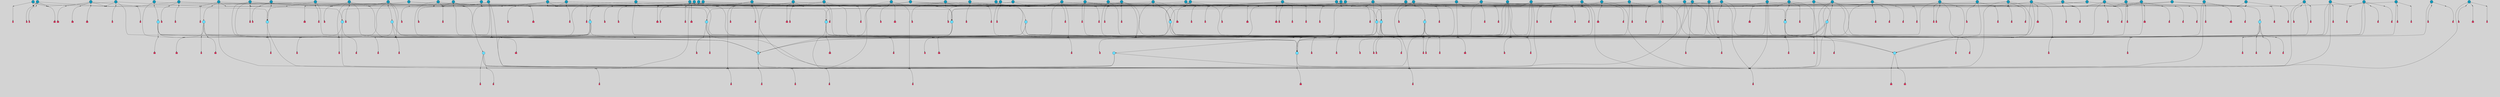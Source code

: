 // File exported with GEGELATI v1.3.1
// On the 2024-04-08 17:39:33
// With the File::TPGGraphDotExporter
digraph{
	graph[pad = "0.212, 0.055" bgcolor = lightgray]
	node[shape=circle style = filled label = ""]
		T3 [fillcolor="#66ddff"]
		T4 [fillcolor="#66ddff"]
		T7 [fillcolor="#66ddff"]
		T9 [fillcolor="#66ddff"]
		T11 [fillcolor="#66ddff"]
		T24 [fillcolor="#66ddff"]
		T27 [fillcolor="#66ddff"]
		T54 [fillcolor="#66ddff"]
		T59 [fillcolor="#66ddff"]
		T95 [fillcolor="#66ddff"]
		T96 [fillcolor="#1199bb"]
		T102 [fillcolor="#66ddff"]
		T111 [fillcolor="#66ddff"]
		T116 [fillcolor="#1199bb"]
		T129 [fillcolor="#66ddff"]
		T131 [fillcolor="#66ddff"]
		T148 [fillcolor="#1199bb"]
		T159 [fillcolor="#1199bb"]
		T160 [fillcolor="#66ddff"]
		T176 [fillcolor="#1199bb"]
		T180 [fillcolor="#1199bb"]
		T184 [fillcolor="#1199bb"]
		T191 [fillcolor="#1199bb"]
		T194 [fillcolor="#1199bb"]
		T195 [fillcolor="#66ddff"]
		T198 [fillcolor="#1199bb"]
		T201 [fillcolor="#1199bb"]
		T202 [fillcolor="#1199bb"]
		T204 [fillcolor="#1199bb"]
		T210 [fillcolor="#1199bb"]
		T211 [fillcolor="#1199bb"]
		T212 [fillcolor="#66ddff"]
		T213 [fillcolor="#1199bb"]
		T214 [fillcolor="#66ddff"]
		T215 [fillcolor="#1199bb"]
		T217 [fillcolor="#1199bb"]
		T219 [fillcolor="#1199bb"]
		T221 [fillcolor="#1199bb"]
		T224 [fillcolor="#1199bb"]
		T226 [fillcolor="#66ddff"]
		T231 [fillcolor="#1199bb"]
		T232 [fillcolor="#1199bb"]
		T234 [fillcolor="#1199bb"]
		T240 [fillcolor="#66ddff"]
		T241 [fillcolor="#1199bb"]
		T242 [fillcolor="#66ddff"]
		T244 [fillcolor="#66ddff"]
		T246 [fillcolor="#1199bb"]
		T247 [fillcolor="#1199bb"]
		T248 [fillcolor="#1199bb"]
		T249 [fillcolor="#1199bb"]
		T250 [fillcolor="#1199bb"]
		T253 [fillcolor="#1199bb"]
		T254 [fillcolor="#1199bb"]
		T256 [fillcolor="#1199bb"]
		T258 [fillcolor="#1199bb"]
		T259 [fillcolor="#1199bb"]
		T260 [fillcolor="#1199bb"]
		T261 [fillcolor="#1199bb"]
		T263 [fillcolor="#1199bb"]
		T264 [fillcolor="#1199bb"]
		T265 [fillcolor="#1199bb"]
		T266 [fillcolor="#1199bb"]
		T267 [fillcolor="#1199bb"]
		T272 [fillcolor="#1199bb"]
		T273 [fillcolor="#1199bb"]
		T274 [fillcolor="#1199bb"]
		T275 [fillcolor="#1199bb"]
		T276 [fillcolor="#1199bb"]
		T277 [fillcolor="#1199bb"]
		T278 [fillcolor="#1199bb"]
		T279 [fillcolor="#1199bb"]
		T280 [fillcolor="#1199bb"]
		T282 [fillcolor="#1199bb"]
		T283 [fillcolor="#1199bb"]
		T284 [fillcolor="#1199bb"]
		T285 [fillcolor="#1199bb"]
		T286 [fillcolor="#1199bb"]
		T287 [fillcolor="#1199bb"]
		T288 [fillcolor="#1199bb"]
		T289 [fillcolor="#1199bb"]
		T290 [fillcolor="#1199bb"]
		T294 [fillcolor="#1199bb"]
		T295 [fillcolor="#1199bb"]
		T297 [fillcolor="#1199bb"]
		T299 [fillcolor="#1199bb"]
		T300 [fillcolor="#1199bb"]
		T301 [fillcolor="#1199bb"]
		T303 [fillcolor="#1199bb"]
		T304 [fillcolor="#1199bb"]
		T305 [fillcolor="#1199bb"]
		T306 [fillcolor="#1199bb"]
		T307 [fillcolor="#1199bb"]
		T308 [fillcolor="#1199bb"]
		T310 [fillcolor="#1199bb"]
		T311 [fillcolor="#1199bb"]
		T312 [fillcolor="#1199bb"]
		T315 [fillcolor="#1199bb"]
		T316 [fillcolor="#1199bb"]
		T317 [fillcolor="#1199bb"]
		T318 [fillcolor="#1199bb"]
		T319 [fillcolor="#1199bb"]
		T320 [fillcolor="#1199bb"]
		T321 [fillcolor="#1199bb"]
		T322 [fillcolor="#1199bb"]
		P1685 [fillcolor="#cccccc" shape=point] //6|
		I1685 [shape=box style=invis label="6|1&2|6#1|7&#92;n10|7&2|0#1|5&#92;n9|4&0|1#2|2&#92;n8|6&0|0#1|0&#92;n"]
		P1685 -> I1685[style=invis]
		A1430 [fillcolor="#ff3366" shape=box margin=0.03 width=0 height=0 label="3"]
		T3 -> P1685 -> A1430
		P1686 [fillcolor="#cccccc" shape=point] //3|
		I1686 [shape=box style=invis label="7|6&2|4#0|2&#92;n10|3&2|7#1|4&#92;n11|6&0|4#0|1&#92;n7|1&0|0#2|6&#92;n7|6&0|3#2|6&#92;n4|0&2|6#0|1&#92;n4|4&2|5#0|2&#92;n4|6&0|4#2|7&#92;n10|0&2|3#1|5&#92;n2|6&0|5#0|2&#92;n1|0&2|3#0|7&#92;n1|6&2|0#0|5&#92;n6|2&0|1#0|7&#92;n9|2&0|3#2|7&#92;n5|3&0|6#0|6&#92;n1|7&2|5#2|3&#92;n8|1&2|7#0|6&#92;n1|0&2|5#2|1&#92;n7|1&2|2#2|5&#92;n7|4&2|6#0|3&#92;n"]
		P1686 -> I1686[style=invis]
		A1431 [fillcolor="#ff3366" shape=box margin=0.03 width=0 height=0 label="4"]
		T3 -> P1686 -> A1431
		P1687 [fillcolor="#cccccc" shape=point] //7|
		I1687 [shape=box style=invis label="0|2&2|4#2|6&#92;n5|3&0|6#0|1&#92;n4|7&2|6#0|5&#92;n7|6&0|7#0|5&#92;n10|7&2|2#1|1&#92;n"]
		P1687 -> I1687[style=invis]
		A1432 [fillcolor="#ff3366" shape=box margin=0.03 width=0 height=0 label="4"]
		T4 -> P1687 -> A1432
		P1688 [fillcolor="#cccccc" shape=point] //0|
		I1688 [shape=box style=invis label="2|5&0|1#0|6&#92;n6|1&2|2#2|7&#92;n8|0&0|3#1|4&#92;n4|3&2|5#2|4&#92;n8|1&2|4#0|0&#92;n6|6&0|1#2|6&#92;n11|7&2|4#2|5&#92;n6|2&2|4#0|2&#92;n8|5&2|4#2|4&#92;n2|1&2|1#2|2&#92;n2|7&2|5#2|6&#92;n9|7&0|5#0|4&#92;n1|2&0|5#2|6&#92;n4|2&2|3#2|7&#92;n3|3&2|1#0|2&#92;n"]
		P1688 -> I1688[style=invis]
		A1433 [fillcolor="#ff3366" shape=box margin=0.03 width=0 height=0 label="5"]
		T4 -> P1688 -> A1433
		P1689 [fillcolor="#cccccc" shape=point] //-3|
		I1689 [shape=box style=invis label="1|6&2|7#0|7&#92;n10|2&0|7#1|3&#92;n9|6&2|7#2|2&#92;n5|3&0|7#0|7&#92;n1|6&2|3#0|0&#92;n2|3&2|3#2|2&#92;n5|1&2|6#0|6&#92;n"]
		P1689 -> I1689[style=invis]
		A1434 [fillcolor="#ff3366" shape=box margin=0.03 width=0 height=0 label="7"]
		T7 -> P1689 -> A1434
		P1690 [fillcolor="#cccccc" shape=point] //5|
		I1690 [shape=box style=invis label="0|5&2|3#0|1&#92;n0|6&2|1#2|4&#92;n6|2&2|6#0|7&#92;n7|4&0|3#0|1&#92;n5|4&0|7#1|6&#92;n9|1&0|5#2|2&#92;n6|3&2|3#1|7&#92;n11|7&2|4#1|6&#92;n2|5&0|1#0|0&#92;n4|7&0|0#0|2&#92;n6|2&0|6#0|0&#92;n2|1&2|6#2|4&#92;n10|0&2|0#1|0&#92;n6|6&2|4#0|6&#92;n"]
		P1690 -> I1690[style=invis]
		A1435 [fillcolor="#ff3366" shape=box margin=0.03 width=0 height=0 label="8"]
		T7 -> P1690 -> A1435
		P1691 [fillcolor="#cccccc" shape=point] //-6|
		I1691 [shape=box style=invis label="11|1&0|7#2|0&#92;n10|4&0|1#1|0&#92;n4|3&2|4#2|1&#92;n0|5&2|0#0|0&#92;n6|1&0|0#0|3&#92;n8|2&2|0#0|4&#92;n11|4&2|0#1|6&#92;n7|0&2|6#2|3&#92;n5|3&2|6#2|0&#92;n2|0&2|0#0|4&#92;n"]
		P1691 -> I1691[style=invis]
		A1436 [fillcolor="#ff3366" shape=box margin=0.03 width=0 height=0 label="9"]
		T9 -> P1691 -> A1436
		P1692 [fillcolor="#cccccc" shape=point] //2|
		I1692 [shape=box style=invis label="6|3&2|7#1|4&#92;n8|6&0|0#2|5&#92;n2|1&0|2#0|3&#92;n8|7&0|6#0|4&#92;n2|1&2|0#0|1&#92;n0|0&2|2#2|3&#92;n6|6&0|7#2|1&#92;n6|1&0|7#2|6&#92;n5|4&2|7#0|4&#92;n0|3&0|4#2|0&#92;n11|0&2|0#2|5&#92;n4|5&2|5#2|4&#92;n5|7&0|6#0|4&#92;n9|7&2|5#0|3&#92;n5|4&2|1#0|3&#92;n5|3&0|1#1|7&#92;n0|4&0|3#2|5&#92;n"]
		P1692 -> I1692[style=invis]
		A1437 [fillcolor="#ff3366" shape=box margin=0.03 width=0 height=0 label="10"]
		T9 -> P1692 -> A1437
		P1693 [fillcolor="#cccccc" shape=point] //6|
		I1693 [shape=box style=invis label="3|0&2|7#2|2&#92;n3|2&0|4#2|5&#92;n5|1&0|2#1|0&#92;n8|7&0|1#2|0&#92;n8|5&0|3#0|6&#92;n0|2&0|2#2|3&#92;n1|5&2|5#0|5&#92;n5|6&0|6#0|7&#92;n6|7&0|0#2|6&#92;n1|2&2|3#0|0&#92;n7|7&2|3#0|4&#92;n0|7&2|7#0|6&#92;n1|0&2|2#2|7&#92;n4|4&0|1#0|0&#92;n"]
		P1693 -> I1693[style=invis]
		A1438 [fillcolor="#ff3366" shape=box margin=0.03 width=0 height=0 label="11"]
		T11 -> P1693 -> A1438
		P1694 [fillcolor="#cccccc" shape=point] //-4|
		I1694 [shape=box style=invis label="4|1&0|4#2|6&#92;n1|2&2|2#2|0&#92;n1|2&2|0#0|6&#92;n8|4&2|3#2|5&#92;n5|5&2|1#1|0&#92;n"]
		P1694 -> I1694[style=invis]
		A1439 [fillcolor="#ff3366" shape=box margin=0.03 width=0 height=0 label="12"]
		T11 -> P1694 -> A1439
		P1695 [fillcolor="#cccccc" shape=point] //-3|
		I1695 [shape=box style=invis label="8|1&2|3#0|5&#92;n0|6&0|5#0|5&#92;n3|7&2|1#0|6&#92;n3|5&0|1#0|0&#92;n9|5&2|0#0|4&#92;n3|5&0|2#0|3&#92;n10|6&2|4#1|0&#92;n9|4&2|7#2|6&#92;n1|7&2|5#2|2&#92;n"]
		P1695 -> I1695[style=invis]
		A1440 [fillcolor="#ff3366" shape=box margin=0.03 width=0 height=0 label="5"]
		T4 -> P1695 -> A1440
		P1696 [fillcolor="#cccccc" shape=point] //1|
		I1696 [shape=box style=invis label="5|1&0|6#2|7&#92;n2|4&0|4#2|2&#92;n0|6&0|5#0|4&#92;n10|6&2|5#1|6&#92;n9|3&0|1#1|7&#92;n10|3&2|2#1|0&#92;n5|0&0|0#2|1&#92;n11|3&2|3#1|5&#92;n10|3&0|1#1|0&#92;n2|4&0|1#0|1&#92;n0|2&0|3#2|4&#92;n9|2&2|1#2|5&#92;n11|7&2|6#2|6&#92;n"]
		P1696 -> I1696[style=invis]
		T24 -> P1696 -> T7
		P1697 [fillcolor="#cccccc" shape=point] //5|
		I1697 [shape=box style=invis label="3|0&2|0#0|1&#92;n3|0&0|7#0|1&#92;n5|3&0|2#2|6&#92;n4|4&2|4#2|6&#92;n11|2&0|7#1|6&#92;n2|7&2|2#2|5&#92;n9|3&2|6#2|7&#92;n7|7&0|0#0|4&#92;n6|1&2|4#2|3&#92;n5|4&2|0#1|6&#92;n1|3&0|7#0|4&#92;n"]
		P1697 -> I1697[style=invis]
		A1441 [fillcolor="#ff3366" shape=box margin=0.03 width=0 height=0 label="7"]
		T24 -> P1697 -> A1441
		P1698 [fillcolor="#cccccc" shape=point] //-2|
		I1698 [shape=box style=invis label="4|1&0|4#0|3&#92;n4|2&0|5#2|0&#92;n5|5&2|6#0|5&#92;n1|4&0|1#0|2&#92;n6|3&2|7#1|5&#92;n0|4&2|0#0|3&#92;n8|5&2|5#1|2&#92;n10|7&2|7#1|1&#92;n3|4&0|0#2|1&#92;n3|6&2|5#2|5&#92;n8|3&0|1#0|7&#92;n10|0&2|7#1|3&#92;n4|1&2|4#0|1&#92;n9|3&2|0#0|4&#92;n3|6&2|0#0|4&#92;n1|2&0|6#2|1&#92;n4|0&2|1#2|2&#92;n"]
		P1698 -> I1698[style=invis]
		A1442 [fillcolor="#ff3366" shape=box margin=0.03 width=0 height=0 label="14"]
		T24 -> P1698 -> A1442
		P1699 [fillcolor="#cccccc" shape=point] //2|
		I1699 [shape=box style=invis label="9|1&2|3#0|1&#92;n5|2&2|0#2|4&#92;n3|6&2|5#2|7&#92;n7|0&2|5#0|4&#92;n1|2&0|3#0|5&#92;n7|3&2|7#0|0&#92;n"]
		P1699 -> I1699[style=invis]
		A1443 [fillcolor="#ff3366" shape=box margin=0.03 width=0 height=0 label="2"]
		T27 -> P1699 -> A1443
		P1700 [fillcolor="#cccccc" shape=point] //-6|
		I1700 [shape=box style=invis label="7|5&0|4#0|4&#92;n11|0&2|5#2|1&#92;n"]
		P1700 -> I1700[style=invis]
		A1444 [fillcolor="#ff3366" shape=box margin=0.03 width=0 height=0 label="3"]
		T27 -> P1700 -> A1444
		T27 -> P1686
		T27 -> P1688
		P1701 [fillcolor="#cccccc" shape=point] //0|
		I1701 [shape=box style=invis label="4|0&0|3#2|7&#92;n10|2&0|3#1|7&#92;n3|5&0|2#0|3&#92;n4|5&0|0#2|1&#92;n10|7&2|0#1|2&#92;n5|3&2|3#1|6&#92;n9|5&2|0#0|4&#92;n5|4&2|7#0|2&#92;n10|3&2|7#1|4&#92;n7|2&0|1#2|6&#92;n8|6&0|5#0|5&#92;n8|7&2|3#0|5&#92;n2|6&2|4#0|0&#92;n"]
		P1701 -> I1701[style=invis]
		A1445 [fillcolor="#ff3366" shape=box margin=0.03 width=0 height=0 label="5"]
		T27 -> P1701 -> A1445
		P1702 [fillcolor="#cccccc" shape=point] //8|
		I1702 [shape=box style=invis label="9|0&0|1#2|0&#92;n10|1&2|5#1|4&#92;n8|2&2|6#0|4&#92;n2|4&2|5#2|3&#92;n4|2&2|2#0|2&#92;n7|5&0|2#0|0&#92;n8|2&2|1#1|3&#92;n8|7&0|7#2|1&#92;n1|1&0|0#0|7&#92;n5|6&2|5#1|0&#92;n6|6&2|5#0|0&#92;n11|4&0|3#2|6&#92;n4|2&2|4#0|7&#92;n5|6&0|1#2|0&#92;n11|3&0|2#0|7&#92;n"]
		P1702 -> I1702[style=invis]
		A1446 [fillcolor="#ff3366" shape=box margin=0.03 width=0 height=0 label="6"]
		T54 -> P1702 -> A1446
		T54 -> P1697
		P1703 [fillcolor="#cccccc" shape=point] //-10|
		I1703 [shape=box style=invis label="3|6&0|0#0|4&#92;n4|1&2|4#0|1&#92;n5|1&0|1#0|4&#92;n5|5&2|6#0|5&#92;n6|5&0|6#0|3&#92;n11|1&2|0#0|1&#92;n0|7&2|0#0|3&#92;n1|2&0|6#0|1&#92;n8|0&0|4#2|0&#92;n0|4&0|7#2|7&#92;n7|0&2|7#1|3&#92;n3|1&0|5#2|5&#92;n5|1&0|4#0|3&#92;n2|2&0|2#0|0&#92;n8|3&0|1#0|7&#92;n3|0&0|3#0|5&#92;n7|2&0|5#2|0&#92;n6|3&2|7#1|5&#92;n4|7&2|7#2|1&#92;n"]
		P1703 -> I1703[style=invis]
		A1447 [fillcolor="#ff3366" shape=box margin=0.03 width=0 height=0 label="14"]
		T54 -> P1703 -> A1447
		T54 -> P1690
		P1704 [fillcolor="#cccccc" shape=point] //8|
		I1704 [shape=box style=invis label="9|0&0|1#2|0&#92;n10|1&2|5#1|4&#92;n8|2&2|6#0|4&#92;n4|5&0|3#0|1&#92;n2|4&2|5#2|3&#92;n4|2&2|2#0|2&#92;n7|5&0|2#0|0&#92;n8|2&2|1#1|3&#92;n8|7&0|7#2|1&#92;n1|1&0|0#0|7&#92;n5|6&2|5#1|0&#92;n6|3&2|5#0|0&#92;n11|4&0|3#2|6&#92;n1|2&2|4#0|7&#92;n5|6&0|1#2|0&#92;n11|3&0|2#0|7&#92;n"]
		P1704 -> I1704[style=invis]
		A1448 [fillcolor="#ff3366" shape=box margin=0.03 width=0 height=0 label="6"]
		T59 -> P1704 -> A1448
		T59 -> P1697
		T59 -> P1691
		T59 -> P1697
		P1705 [fillcolor="#cccccc" shape=point] //4|
		I1705 [shape=box style=invis label="4|3&0|6#0|3&#92;n5|7&2|3#2|2&#92;n5|6&0|7#1|2&#92;n1|4&2|6#0|3&#92;n8|4&2|1#2|5&#92;n9|5&2|4#1|4&#92;n2|4&0|5#0|7&#92;n10|0&0|6#1|3&#92;n3|0&0|6#0|2&#92;n2|7&2|7#2|6&#92;n5|2&0|5#1|5&#92;n10|4&2|5#1|7&#92;n4|0&0|4#2|4&#92;n11|1&0|4#2|6&#92;n10|6&2|0#1|4&#92;n9|7&0|3#1|4&#92;n4|5&2|7#0|6&#92;n11|5&2|6#2|3&#92;n0|3&0|5#0|1&#92;n"]
		P1705 -> I1705[style=invis]
		A1449 [fillcolor="#ff3366" shape=box margin=0.03 width=0 height=0 label="13"]
		T95 -> P1705 -> A1449
		P1706 [fillcolor="#cccccc" shape=point] //8|
		I1706 [shape=box style=invis label="9|7&0|5#2|5&#92;n3|3&2|3#0|2&#92;n9|5&2|2#1|0&#92;n2|3&0|6#0|3&#92;n4|4&2|5#2|7&#92;n11|3&2|0#1|5&#92;n6|6&2|1#2|2&#92;n4|6&0|1#2|2&#92;n2|5&2|7#2|2&#92;n7|7&2|2#2|3&#92;n6|5&0|3#2|6&#92;n6|7&0|6#0|2&#92;n"]
		P1706 -> I1706[style=invis]
		A1450 [fillcolor="#ff3366" shape=box margin=0.03 width=0 height=0 label="14"]
		T95 -> P1706 -> A1450
		P1707 [fillcolor="#cccccc" shape=point] //2|
		I1707 [shape=box style=invis label="4|1&0|4#2|6&#92;n5|5&2|1#1|0&#92;n1|0&2|0#0|6&#92;n8|4&2|3#2|5&#92;n"]
		P1707 -> I1707[style=invis]
		T95 -> P1707 -> T11
		P1708 [fillcolor="#cccccc" shape=point] //-9|
		I1708 [shape=box style=invis label="2|0&2|0#2|1&#92;n4|4&2|4#2|6&#92;n9|1&0|3#1|7&#92;n5|3&0|2#2|6&#92;n2|7&2|2#2|5&#92;n5|4&2|0#1|6&#92;n3|0&0|7#0|1&#92;n1|3&0|7#0|4&#92;n11|6&2|2#0|7&#92;n7|7&0|0#0|4&#92;n11|0&0|7#1|6&#92;n9|3&2|6#2|7&#92;n"]
		P1708 -> I1708[style=invis]
		A1451 [fillcolor="#ff3366" shape=box margin=0.03 width=0 height=0 label="7"]
		T95 -> P1708 -> A1451
		P1709 [fillcolor="#cccccc" shape=point] //-8|
		I1709 [shape=box style=invis label="7|5&0|4#2|4&#92;n"]
		P1709 -> I1709[style=invis]
		A1452 [fillcolor="#ff3366" shape=box margin=0.03 width=0 height=0 label="3"]
		T95 -> P1709 -> A1452
		P1710 [fillcolor="#cccccc" shape=point] //6|
		I1710 [shape=box style=invis label="0|5&2|3#0|1&#92;n0|6&2|1#2|4&#92;n9|1&0|5#2|2&#92;n7|4&0|3#0|1&#92;n5|4&0|7#1|6&#92;n2|5&0|1#0|0&#92;n6|3&2|3#1|7&#92;n11|7&2|4#1|6&#92;n6|2&2|6#0|1&#92;n4|7&0|0#0|2&#92;n6|2&0|6#0|0&#92;n9|1&2|6#2|4&#92;n10|0&2|0#1|0&#92;n6|6&2|4#0|6&#92;n"]
		P1710 -> I1710[style=invis]
		A1453 [fillcolor="#ff3366" shape=box margin=0.03 width=0 height=0 label="8"]
		T96 -> P1710 -> A1453
		P1711 [fillcolor="#cccccc" shape=point] //5|
		I1711 [shape=box style=invis label="10|4&0|1#1|0&#92;n4|3&2|4#2|1&#92;n2|0&2|0#0|4&#92;n6|1&0|0#0|3&#92;n8|2&2|0#0|4&#92;n0|0&0|0#0|0&#92;n11|4&2|0#1|6&#92;n7|0&2|6#2|3&#92;n5|3&2|6#2|0&#92;n0|0&2|0#0|0&#92;n"]
		P1711 -> I1711[style=invis]
		A1454 [fillcolor="#ff3366" shape=box margin=0.03 width=0 height=0 label="9"]
		T96 -> P1711 -> A1454
		T96 -> P1685
		P1712 [fillcolor="#cccccc" shape=point] //1|
		I1712 [shape=box style=invis label="5|4&0|7#1|6&#92;n0|6&2|1#2|4&#92;n7|4&0|3#0|1&#92;n0|5&2|3#0|1&#92;n9|1&0|5#2|2&#92;n6|3&2|3#1|7&#92;n11|7&2|4#1|6&#92;n2|5&0|1#0|0&#92;n7|5&2|3#1|1&#92;n4|7&0|0#0|2&#92;n6|2&0|6#0|0&#92;n2|1&2|6#2|4&#92;n10|0&2|7#1|0&#92;n6|6&2|4#0|6&#92;n"]
		P1712 -> I1712[style=invis]
		A1455 [fillcolor="#ff3366" shape=box margin=0.03 width=0 height=0 label="8"]
		T96 -> P1712 -> A1455
		T96 -> P1695
		P1713 [fillcolor="#cccccc" shape=point] //7|
		I1713 [shape=box style=invis label="3|3&2|7#0|4&#92;n4|3&2|6#0|3&#92;n8|4&0|6#1|2&#92;n5|6&2|3#0|4&#92;n0|7&2|1#0|5&#92;n8|7&2|2#2|5&#92;n9|1&0|0#1|0&#92;n10|1&2|1#1|4&#92;n10|5&0|6#1|7&#92;n5|2&2|3#0|4&#92;n2|0&2|6#2|7&#92;n1|7&0|1#0|7&#92;n"]
		P1713 -> I1713[style=invis]
		A1456 [fillcolor="#ff3366" shape=box margin=0.03 width=0 height=0 label="2"]
		T102 -> P1713 -> A1456
		T102 -> P1709
		P1714 [fillcolor="#cccccc" shape=point] //8|
		I1714 [shape=box style=invis label="7|0&0|2#1|4&#92;n8|1&2|3#0|5&#92;n0|6&0|5#0|5&#92;n3|7&2|1#0|6&#92;n9|4&2|7#1|6&#92;n1|7&2|5#2|2&#92;n8|5&2|0#0|3&#92;n0|2&0|2#0|0&#92;n3|5&0|2#0|3&#92;n"]
		P1714 -> I1714[style=invis]
		A1457 [fillcolor="#ff3366" shape=box margin=0.03 width=0 height=0 label="5"]
		T102 -> P1714 -> A1457
		P1715 [fillcolor="#cccccc" shape=point] //-5|
		I1715 [shape=box style=invis label="0|0&2|3#0|2&#92;n10|5&0|6#1|3&#92;n7|3&0|6#2|3&#92;n3|4&0|6#0|6&#92;n10|5&0|2#1|1&#92;n5|0&0|1#0|3&#92;n6|6&2|5#1|5&#92;n7|4&0|2#1|7&#92;n5|7&0|1#2|5&#92;n1|5&0|0#0|3&#92;n7|5&2|1#2|6&#92;n9|0&0|2#0|0&#92;n4|0&2|4#0|0&#92;n4|6&0|0#2|3&#92;n3|1&0|6#2|5&#92;n7|7&2|1#2|3&#92;n9|4&2|2#0|6&#92;n"]
		P1715 -> I1715[style=invis]
		T111 -> P1715 -> T9
		P1716 [fillcolor="#cccccc" shape=point] //7|
		I1716 [shape=box style=invis label="7|4&2|1#2|0&#92;n4|1&2|4#2|3&#92;n5|0&2|0#2|2&#92;n6|1&2|4#2|6&#92;n"]
		P1716 -> I1716[style=invis]
		A1458 [fillcolor="#ff3366" shape=box margin=0.03 width=0 height=0 label="9"]
		T111 -> P1716 -> A1458
		P1717 [fillcolor="#cccccc" shape=point] //2|
		I1717 [shape=box style=invis label="3|0&2|0#0|1&#92;n11|2&0|7#1|6&#92;n8|7&2|4#0|5&#92;n5|3&0|2#2|6&#92;n4|4&2|4#2|6&#92;n3|0&0|7#0|1&#92;n2|7&2|2#2|5&#92;n9|3&2|6#2|7&#92;n7|7&0|0#0|4&#92;n6|1&2|4#1|3&#92;n5|4&2|0#1|6&#92;n1|3&0|7#0|4&#92;n"]
		P1717 -> I1717[style=invis]
		A1459 [fillcolor="#ff3366" shape=box margin=0.03 width=0 height=0 label="7"]
		T111 -> P1717 -> A1459
		T111 -> P1691
		P1718 [fillcolor="#cccccc" shape=point] //-4|
		I1718 [shape=box style=invis label="9|7&0|0#2|0&#92;n6|6&0|5#2|0&#92;n7|3&0|0#0|4&#92;n3|5&0|3#0|3&#92;n9|1&0|1#1|1&#92;n11|5&2|7#1|5&#92;n1|5&2|5#0|2&#92;n6|0&0|6#2|5&#92;n0|3&2|4#2|5&#92;n1|6&2|5#2|2&#92;n9|5&2|1#2|2&#92;n"]
		P1718 -> I1718[style=invis]
		T116 -> P1718 -> T9
		P1719 [fillcolor="#cccccc" shape=point] //4|
		I1719 [shape=box style=invis label="9|2&0|6#2|1&#92;n11|5&0|1#2|0&#92;n2|4&0|4#2|1&#92;n5|0&2|4#0|2&#92;n"]
		P1719 -> I1719[style=invis]
		A1460 [fillcolor="#ff3366" shape=box margin=0.03 width=0 height=0 label="3"]
		T116 -> P1719 -> A1460
		P1720 [fillcolor="#cccccc" shape=point] //-2|
		I1720 [shape=box style=invis label="5|2&2|0#2|4&#92;n9|1&2|3#0|1&#92;n3|6&2|5#2|7&#92;n7|0&2|1#0|4&#92;n1|2&0|3#0|5&#92;n7|3&2|7#0|0&#92;n"]
		P1720 -> I1720[style=invis]
		A1461 [fillcolor="#ff3366" shape=box margin=0.03 width=0 height=0 label="2"]
		T116 -> P1720 -> A1461
		T116 -> P1686
		T116 -> P1701
		T129 -> P1702
		T129 -> P1697
		P1721 [fillcolor="#cccccc" shape=point] //10|
		I1721 [shape=box style=invis label="4|5&2|7#2|1&#92;n1|7&2|3#0|6&#92;n3|5&2|2#0|3&#92;n10|3&0|7#1|4&#92;n7|1&0|4#2|6&#92;n10|2&0|3#1|7&#92;n9|5&2|0#0|4&#92;n4|0&0|3#2|7&#92;n11|4&2|6#1|2&#92;n5|4&2|7#0|2&#92;n2|6&2|4#0|0&#92;n6|5&0|7#2|1&#92;n5|3&2|3#1|6&#92;n10|7&2|0#1|2&#92;n"]
		P1721 -> I1721[style=invis]
		A1462 [fillcolor="#ff3366" shape=box margin=0.03 width=0 height=0 label="5"]
		T129 -> P1721 -> A1462
		P1722 [fillcolor="#cccccc" shape=point] //5|
		I1722 [shape=box style=invis label="9|4&2|3#1|3&#92;n0|4&2|4#0|5&#92;n6|1&2|6#2|5&#92;n4|0&0|5#2|0&#92;n"]
		P1722 -> I1722[style=invis]
		A1463 [fillcolor="#ff3366" shape=box margin=0.03 width=0 height=0 label="7"]
		T129 -> P1722 -> A1463
		P1723 [fillcolor="#cccccc" shape=point] //6|
		I1723 [shape=box style=invis label="9|4&2|7#0|6&#92;n8|4&0|1#1|0&#92;n1|3&0|0#2|1&#92;n2|4&0|6#2|2&#92;n5|1&2|5#0|7&#92;n3|0&0|3#2|6&#92;n2|2&2|6#0|2&#92;n8|4&0|4#2|2&#92;n5|1&2|4#0|3&#92;n9|4&0|6#0|6&#92;n5|0&2|2#1|5&#92;n11|7&0|0#1|1&#92;n0|4&0|3#0|3&#92;n7|7&2|4#2|5&#92;n1|5&0|1#2|1&#92;n"]
		P1723 -> I1723[style=invis]
		A1464 [fillcolor="#ff3366" shape=box margin=0.03 width=0 height=0 label="1"]
		T129 -> P1723 -> A1464
		P1724 [fillcolor="#cccccc" shape=point] //6|
		I1724 [shape=box style=invis label="10|4&2|6#1|2&#92;n8|4&0|1#1|0&#92;n0|4&2|6#0|0&#92;n8|4&2|5#2|1&#92;n7|5&2|5#1|0&#92;n3|6&0|6#2|2&#92;n1|7&0|7#0|5&#92;n2|0&0|7#2|4&#92;n2|6&2|2#0|0&#92;n0|7&2|7#0|7&#92;n11|6&0|4#2|2&#92;n5|5&0|0#0|1&#92;n10|1&0|0#1|0&#92;n7|3&0|1#2|5&#92;n9|2&2|7#1|5&#92;n9|4&2|6#2|7&#92;n1|6&2|4#2|2&#92;n3|3&2|2#0|7&#92;n1|6&2|0#0|0&#92;n6|4&2|6#1|0&#92;n"]
		P1724 -> I1724[style=invis]
		A1465 [fillcolor="#ff3366" shape=box margin=0.03 width=0 height=0 label="1"]
		T131 -> P1724 -> A1465
		P1725 [fillcolor="#cccccc" shape=point] //9|
		I1725 [shape=box style=invis label="11|0&2|0#1|1&#92;n3|6&0|6#0|0&#92;n1|4&0|0#2|4&#92;n7|5&2|2#1|3&#92;n11|7&2|6#1|7&#92;n5|2&0|6#1|5&#92;n9|5&0|6#0|3&#92;n2|2&2|7#0|5&#92;n9|3&2|2#2|0&#92;n11|0&2|7#0|1&#92;n1|1&2|0#0|1&#92;n6|6&0|6#1|2&#92;n9|7&0|1#0|3&#92;n2|0&2|4#2|5&#92;n2|4&2|2#0|0&#92;n6|1&2|1#1|7&#92;n10|7&2|5#1|6&#92;n11|5&2|7#2|4&#92;n"]
		P1725 -> I1725[style=invis]
		A1466 [fillcolor="#ff3366" shape=box margin=0.03 width=0 height=0 label="1"]
		T131 -> P1725 -> A1466
		T131 -> P1700
		P1726 [fillcolor="#cccccc" shape=point] //5|
		I1726 [shape=box style=invis label="3|0&0|0#0|1&#92;n5|6&0|4#0|3&#92;n4|4&2|4#2|6&#92;n11|2&0|7#1|6&#92;n2|7&2|2#2|5&#92;n9|3&2|6#2|7&#92;n7|7&0|0#0|4&#92;n6|1&2|4#2|3&#92;n5|4&2|0#1|6&#92;n5|3&0|2#2|6&#92;n1|3&0|7#0|4&#92;n"]
		P1726 -> I1726[style=invis]
		A1467 [fillcolor="#ff3366" shape=box margin=0.03 width=0 height=0 label="7"]
		T131 -> P1726 -> A1467
		T131 -> P1722
		P1727 [fillcolor="#cccccc" shape=point] //-1|
		I1727 [shape=box style=invis label="11|7&2|0#1|7&#92;n1|5&2|4#2|4&#92;n4|3&0|1#0|5&#92;n1|6&0|0#0|4&#92;n8|6&2|4#0|0&#92;n4|0&0|0#0|5&#92;n10|4&2|0#1|0&#92;n9|6&2|5#1|3&#92;n0|7&2|1#0|5&#92;n0|6&2|3#2|0&#92;n4|4&0|5#0|1&#92;n"]
		P1727 -> I1727[style=invis]
		A1468 [fillcolor="#ff3366" shape=box margin=0.03 width=0 height=0 label="12"]
		T148 -> P1727 -> A1468
		P1728 [fillcolor="#cccccc" shape=point] //1|
		I1728 [shape=box style=invis label="2|2&2|3#0|2&#92;n2|2&0|5#2|5&#92;n8|4&0|1#1|0&#92;n9|7&0|6#0|3&#92;n5|1&2|2#0|7&#92;n10|7&0|7#1|3&#92;n7|7&2|4#2|5&#92;n5|5&0|2#2|1&#92;n2|6&2|2#0|0&#92;n9|3&2|2#2|0&#92;n0|6&0|6#2|2&#92;n7|7&0|1#2|3&#92;n3|6&0|1#0|5&#92;n1|5&0|1#2|7&#92;n"]
		P1728 -> I1728[style=invis]
		A1469 [fillcolor="#ff3366" shape=box margin=0.03 width=0 height=0 label="1"]
		T148 -> P1728 -> A1469
		P1729 [fillcolor="#cccccc" shape=point] //-9|
		I1729 [shape=box style=invis label="4|7&2|6#0|5&#92;n11|3&0|2#2|6&#92;n10|2&2|4#1|6&#92;n3|0&2|6#2|7&#92;n4|3&0|5#0|7&#92;n2|3&0|7#0|7&#92;n10|6&0|7#1|5&#92;n10|1&2|2#1|1&#92;n1|7&0|3#2|6&#92;n"]
		P1729 -> I1729[style=invis]
		A1470 [fillcolor="#ff3366" shape=box margin=0.03 width=0 height=0 label="4"]
		T148 -> P1729 -> A1470
		P1730 [fillcolor="#cccccc" shape=point] //7|
		I1730 [shape=box style=invis label="7|2&0|4#1|3&#92;n7|7&0|0#0|4&#92;n4|4&2|4#2|6&#92;n2|3&2|2#2|5&#92;n8|0&0|2#2|1&#92;n9|3&2|6#2|7&#92;n6|4&2|4#2|3&#92;n3|3&2|0#0|1&#92;n6|4&2|0#1|6&#92;n5|3&0|7#0|4&#92;n"]
		P1730 -> I1730[style=invis]
		A1471 [fillcolor="#ff3366" shape=box margin=0.03 width=0 height=0 label="7"]
		T148 -> P1730 -> A1471
		P1731 [fillcolor="#cccccc" shape=point] //-6|
		I1731 [shape=box style=invis label="9|0&2|0#0|1&#92;n3|2&0|2#0|3&#92;n5|4&0|5#1|7&#92;n2|1&0|4#0|3&#92;n9|2&2|0#2|4&#92;n7|6&0|4#0|2&#92;n2|3&0|6#2|6&#92;n1|2&0|3#2|0&#92;n"]
		P1731 -> I1731[style=invis]
		T148 -> P1731 -> T54
		P1732 [fillcolor="#cccccc" shape=point] //7|
		I1732 [shape=box style=invis label="7|0&2|1#2|0&#92;n9|7&2|1#1|7&#92;n8|2&0|1#1|0&#92;n6|6&0|2#1|1&#92;n2|2&0|5#0|0&#92;n5|7&0|0#2|1&#92;n5|1&2|5#1|5&#92;n4|7&2|4#2|3&#92;n10|5&2|2#1|5&#92;n1|3&2|2#2|0&#92;n10|2&2|6#1|5&#92;n"]
		P1732 -> I1732[style=invis]
		A1472 [fillcolor="#ff3366" shape=box margin=0.03 width=0 height=0 label="1"]
		T159 -> P1732 -> A1472
		P1733 [fillcolor="#cccccc" shape=point] //7|
		I1733 [shape=box style=invis label="7|4&2|7#0|4&#92;n4|6&0|1#2|5&#92;n2|1&2|3#0|0&#92;n4|3&2|0#0|1&#92;n0|0&2|7#2|7&#92;n7|7&0|5#2|3&#92;n5|0&2|1#2|2&#92;n10|0&0|4#1|2&#92;n4|4&0|7#0|0&#92;n6|7&0|2#0|1&#92;n1|4&2|5#0|4&#92;n"]
		P1733 -> I1733[style=invis]
		A1473 [fillcolor="#ff3366" shape=box margin=0.03 width=0 height=0 label="0"]
		T159 -> P1733 -> A1473
		P1734 [fillcolor="#cccccc" shape=point] //5|
		I1734 [shape=box style=invis label="0|5&2|3#0|1&#92;n0|6&2|1#2|4&#92;n6|2&2|6#0|7&#92;n9|0&2|7#1|1&#92;n7|4&0|3#0|1&#92;n11|7&2|4#1|6&#92;n9|1&0|5#2|2&#92;n5|4&0|7#1|6&#92;n2|5&0|1#0|0&#92;n4|7&0|0#0|2&#92;n6|2&0|6#0|0&#92;n2|1&2|6#2|4&#92;n10|0&0|0#1|0&#92;n6|6&2|4#0|6&#92;n"]
		P1734 -> I1734[style=invis]
		T159 -> P1734 -> T129
		T160 -> P1705
		T160 -> P1708
		P1735 [fillcolor="#cccccc" shape=point] //5|
		I1735 [shape=box style=invis label="6|0&2|7#2|7&#92;n3|6&2|6#2|6&#92;n6|3&0|5#1|2&#92;n"]
		P1735 -> I1735[style=invis]
		A1474 [fillcolor="#ff3366" shape=box margin=0.03 width=0 height=0 label="3"]
		T160 -> P1735 -> A1474
		P1736 [fillcolor="#cccccc" shape=point] //-2|
		I1736 [shape=box style=invis label="11|7&2|0#1|7&#92;n4|3&0|1#2|5&#92;n0|4&2|4#2|7&#92;n1|6&0|0#0|4&#92;n4|0&0|0#0|5&#92;n0|6&2|3#2|0&#92;n9|6&2|5#1|3&#92;n0|7&2|1#2|5&#92;n4|4&0|5#0|1&#92;n10|4&0|0#1|0&#92;n"]
		P1736 -> I1736[style=invis]
		A1475 [fillcolor="#ff3366" shape=box margin=0.03 width=0 height=0 label="12"]
		T160 -> P1736 -> A1475
		T160 -> P1697
		P1737 [fillcolor="#cccccc" shape=point] //3|
		I1737 [shape=box style=invis label="4|7&0|7#2|7&#92;n11|5&2|6#0|2&#92;n5|5&2|6#2|0&#92;n3|2&0|6#0|3&#92;n10|2&2|5#1|5&#92;n9|4&2|3#1|5&#92;n2|5&2|7#2|4&#92;n11|3&2|5#1|0&#92;n7|0&0|7#2|1&#92;n1|2&0|5#0|1&#92;n"]
		P1737 -> I1737[style=invis]
		A1476 [fillcolor="#ff3366" shape=box margin=0.03 width=0 height=0 label="5"]
		T176 -> P1737 -> A1476
		P1738 [fillcolor="#cccccc" shape=point] //2|
		I1738 [shape=box style=invis label="7|1&0|6#0|1&#92;n5|2&2|5#1|6&#92;n10|1&2|1#1|1&#92;n4|7&0|4#2|2&#92;n11|7&0|4#2|7&#92;n5|0&0|5#1|7&#92;n8|2&0|5#2|4&#92;n10|0&2|6#1|6&#92;n5|1&0|1#2|3&#92;n1|6&2|0#0|1&#92;n9|6&2|2#1|4&#92;n3|4&2|3#0|0&#92;n10|1&0|1#1|0&#92;n2|2&0|1#2|1&#92;n3|1&2|7#0|3&#92;n"]
		P1738 -> I1738[style=invis]
		A1477 [fillcolor="#ff3366" shape=box margin=0.03 width=0 height=0 label="10"]
		T176 -> P1738 -> A1477
		P1739 [fillcolor="#cccccc" shape=point] //-1|
		I1739 [shape=box style=invis label="1|7&2|1#0|6&#92;n8|1&2|3#0|5&#92;n10|6&2|7#1|0&#92;n1|7&2|5#0|2&#92;n0|3&0|3#2|2&#92;n3|5&0|1#0|0&#92;n3|5&0|2#0|3&#92;n1|5&2|0#0|4&#92;n5|7&2|2#2|5&#92;n4|0&2|3#0|3&#92;n"]
		P1739 -> I1739[style=invis]
		T176 -> P1739 -> T3
		P1740 [fillcolor="#cccccc" shape=point] //-3|
		I1740 [shape=box style=invis label="6|3&2|4#1|4&#92;n5|3&0|1#1|7&#92;n2|1&0|2#2|3&#92;n8|7&0|6#0|4&#92;n2|1&2|0#0|1&#92;n0|0&2|2#2|3&#92;n6|1&0|7#2|6&#92;n5|7&0|2#0|4&#92;n0|3&0|4#2|0&#92;n11|0&2|0#2|5&#92;n6|0&2|0#1|4&#92;n8|6&0|2#2|5&#92;n5|4&2|1#0|3&#92;n9|7&2|5#0|3&#92;n5|4&2|7#0|4&#92;n"]
		P1740 -> I1740[style=invis]
		A1478 [fillcolor="#ff3366" shape=box margin=0.03 width=0 height=0 label="10"]
		T176 -> P1740 -> A1478
		P1741 [fillcolor="#cccccc" shape=point] //4|
		I1741 [shape=box style=invis label="7|1&0|6#0|1&#92;n5|2&2|5#1|6&#92;n10|1&2|1#1|1&#92;n9|6&2|2#1|4&#92;n4|7&0|4#2|2&#92;n9|6&0|4#1|1&#92;n10|0&2|6#1|6&#92;n5|1&0|1#2|3&#92;n1|6&2|0#0|1&#92;n8|2&0|5#2|4&#92;n3|4&2|3#0|0&#92;n10|1&0|5#1|0&#92;n2|2&0|1#2|1&#92;n3|1&2|7#0|3&#92;n"]
		P1741 -> I1741[style=invis]
		A1479 [fillcolor="#ff3366" shape=box margin=0.03 width=0 height=0 label="10"]
		T176 -> P1741 -> A1479
		T180 -> P1725
		T180 -> P1700
		T180 -> P1722
		P1742 [fillcolor="#cccccc" shape=point] //10|
		I1742 [shape=box style=invis label="9|6&0|1#2|4&#92;n8|6&2|5#2|3&#92;n2|6&2|7#2|1&#92;n7|4&2|5#2|0&#92;n2|4&2|4#0|1&#92;n10|5&0|2#1|6&#92;n8|0&2|7#1|1&#92;n"]
		P1742 -> I1742[style=invis]
		T180 -> P1742 -> T24
		P1743 [fillcolor="#cccccc" shape=point] //-9|
		I1743 [shape=box style=invis label="6|0&2|0#0|0&#92;n5|1&0|2#0|4&#92;n10|3&2|0#1|3&#92;n9|4&0|7#2|7&#92;n10|6&2|4#1|0&#92;n3|6&2|0#0|5&#92;n"]
		P1743 -> I1743[style=invis]
		A1480 [fillcolor="#ff3366" shape=box margin=0.03 width=0 height=0 label="5"]
		T180 -> P1743 -> A1480
		P1744 [fillcolor="#cccccc" shape=point] //-5|
		I1744 [shape=box style=invis label="10|6&2|5#1|6&#92;n9|3&0|1#1|7&#92;n2|4&0|1#0|1&#92;n11|3&0|7#1|6&#92;n5|1&0|6#2|7&#92;n8|0&0|0#0|1&#92;n0|6&0|7#0|4&#92;n6|7&2|6#2|6&#92;n11|0&2|3#0|5&#92;n"]
		P1744 -> I1744[style=invis]
		T184 -> P1744 -> T7
		P1745 [fillcolor="#cccccc" shape=point] //-9|
		I1745 [shape=box style=invis label="10|3&0|5#1|7&#92;n9|0&2|4#1|3&#92;n"]
		P1745 -> I1745[style=invis]
		A1481 [fillcolor="#ff3366" shape=box margin=0.03 width=0 height=0 label="3"]
		T184 -> P1745 -> A1481
		P1746 [fillcolor="#cccccc" shape=point] //-6|
		I1746 [shape=box style=invis label="3|5&0|0#0|2&#92;n6|6&2|1#2|6&#92;n4|6&0|1#2|5&#92;n7|1&0|6#1|3&#92;n11|1&2|4#0|5&#92;n1|2&0|1#2|3&#92;n4|3&0|5#2|4&#92;n4|0&0|5#2|0&#92;n8|5&2|4#2|4&#92;n2|4&0|1#0|6&#92;n5|1&2|4#0|0&#92;n3|3&2|1#0|2&#92;n9|7&0|5#0|4&#92;n2|2&0|6#2|0&#92;n7|1&2|2#2|2&#92;n"]
		P1746 -> I1746[style=invis]
		A1482 [fillcolor="#ff3366" shape=box margin=0.03 width=0 height=0 label="5"]
		T184 -> P1746 -> A1482
		P1747 [fillcolor="#cccccc" shape=point] //3|
		I1747 [shape=box style=invis label="7|2&0|2#2|4&#92;n0|4&0|6#2|7&#92;n9|0&0|1#2|2&#92;n8|6&0|0#1|0&#92;n"]
		P1747 -> I1747[style=invis]
		A1483 [fillcolor="#ff3366" shape=box margin=0.03 width=0 height=0 label="3"]
		T184 -> P1747 -> A1483
		T184 -> P1737
		T191 -> P1710
		P1748 [fillcolor="#cccccc" shape=point] //-7|
		I1748 [shape=box style=invis label="11|4&2|0#1|6&#92;n0|2&2|1#2|1&#92;n4|3&2|7#2|1&#92;n5|2&0|7#1|5&#92;n11|1&0|7#2|0&#92;n0|5&2|6#0|0&#92;n7|0&2|6#2|3&#92;n5|3&2|6#1|0&#92;n4|6&0|7#0|4&#92;n2|0&0|0#0|4&#92;n"]
		P1748 -> I1748[style=invis]
		A1484 [fillcolor="#ff3366" shape=box margin=0.03 width=0 height=0 label="9"]
		T191 -> P1748 -> A1484
		T191 -> P1728
		T191 -> P1715
		P1749 [fillcolor="#cccccc" shape=point] //5|
		I1749 [shape=box style=invis label="1|6&2|7#0|7&#92;n9|2&2|7#2|2&#92;n10|2&0|7#1|3&#92;n5|3&0|7#0|7&#92;n7|0&2|7#2|2&#92;n1|6&2|3#0|0&#92;n2|3&2|3#2|2&#92;n"]
		P1749 -> I1749[style=invis]
		A1485 [fillcolor="#ff3366" shape=box margin=0.03 width=0 height=0 label="7"]
		T191 -> P1749 -> A1485
		P1750 [fillcolor="#cccccc" shape=point] //-2|
		I1750 [shape=box style=invis label="1|0&0|3#0|3&#92;n2|7&0|4#0|4&#92;n11|6&2|1#1|4&#92;n6|1&2|5#0|0&#92;n2|0&2|0#0|6&#92;n1|3&2|1#0|4&#92;n"]
		P1750 -> I1750[style=invis]
		A1486 [fillcolor="#ff3366" shape=box margin=0.03 width=0 height=0 label="2"]
		T194 -> P1750 -> A1486
		P1751 [fillcolor="#cccccc" shape=point] //3|
		I1751 [shape=box style=invis label="5|4&2|7#0|4&#92;n0|4&0|3#2|5&#92;n8|6&0|0#2|5&#92;n2|1&0|2#0|3&#92;n9|7&0|6#0|4&#92;n0|0&2|2#2|3&#92;n6|6&0|7#2|1&#92;n6|1&0|7#2|6&#92;n0|3&0|4#2|0&#92;n11|0&2|0#2|5&#92;n4|5&2|5#2|4&#92;n5|3&0|1#1|7&#92;n9|7&2|2#0|3&#92;n5|4&2|1#0|3&#92;n5|0&0|6#0|4&#92;n0|0&0|1#2|0&#92;n"]
		P1751 -> I1751[style=invis]
		A1487 [fillcolor="#ff3366" shape=box margin=0.03 width=0 height=0 label="10"]
		T194 -> P1751 -> A1487
		T194 -> P1739
		P1752 [fillcolor="#cccccc" shape=point] //10|
		I1752 [shape=box style=invis label="6|1&2|4#2|3&#92;n3|0&0|7#0|1&#92;n5|3&0|2#2|6&#92;n4|4&0|4#2|6&#92;n5|4&2|0#1|6&#92;n10|5&0|6#1|5&#92;n2|5&2|1#2|2&#92;n1|3&0|7#0|4&#92;n3|0&2|0#0|1&#92;n11|2&0|5#1|6&#92;n9|3&2|6#2|7&#92;n7|7&0|0#0|4&#92;n"]
		P1752 -> I1752[style=invis]
		A1488 [fillcolor="#ff3366" shape=box margin=0.03 width=0 height=0 label="7"]
		T194 -> P1752 -> A1488
		P1753 [fillcolor="#cccccc" shape=point] //5|
		I1753 [shape=box style=invis label="3|0&2|0#2|1&#92;n3|0&0|7#0|1&#92;n5|3&0|2#2|6&#92;n4|4&2|4#2|6&#92;n5|4&2|0#1|6&#92;n2|7&2|2#2|5&#92;n1|3&0|7#0|4&#92;n11|6&2|2#0|7&#92;n7|7&0|0#0|4&#92;n6|1&2|4#2|3&#92;n11|0&0|7#1|6&#92;n9|3&2|6#2|7&#92;n"]
		P1753 -> I1753[style=invis]
		A1489 [fillcolor="#ff3366" shape=box margin=0.03 width=0 height=0 label="7"]
		T195 -> P1753 -> A1489
		P1754 [fillcolor="#cccccc" shape=point] //4|
		I1754 [shape=box style=invis label="7|1&0|6#0|1&#92;n6|7&2|7#1|7&#92;n10|1&2|1#1|1&#92;n9|6&2|2#1|4&#92;n4|7&0|4#2|2&#92;n9|6&0|5#1|1&#92;n10|0&2|6#1|6&#92;n5|1&0|1#2|3&#92;n10|1&0|5#1|0&#92;n3|4&2|3#0|0&#92;n8|2&0|5#2|4&#92;n1|6&2|0#0|0&#92;n2|3&0|1#2|6&#92;n5|2&2|2#1|6&#92;n2|2&0|1#2|1&#92;n3|1&2|7#0|3&#92;n6|7&2|3#0|4&#92;n"]
		P1754 -> I1754[style=invis]
		A1490 [fillcolor="#ff3366" shape=box margin=0.03 width=0 height=0 label="10"]
		T195 -> P1754 -> A1490
		P1755 [fillcolor="#cccccc" shape=point] //-4|
		I1755 [shape=box style=invis label="0|4&0|0#2|7&#92;n8|5&2|4#2|4&#92;n4|3&2|5#2|4&#92;n11|7&2|2#2|5&#92;n6|5&2|2#2|7&#92;n3|2&0|7#0|7&#92;n3|3&2|1#0|3&#92;n2|6&0|3#2|5&#92;n0|1&2|6#2|2&#92;n8|2&0|0#1|6&#92;n0|7&0|5#0|4&#92;n9|5&0|3#2|7&#92;n2|7&2|5#2|6&#92;n9|0&2|0#0|1&#92;n1|2&2|4#0|2&#92;n"]
		P1755 -> I1755[style=invis]
		T195 -> P1755 -> T27
		T195 -> P1733
		P1756 [fillcolor="#cccccc" shape=point] //-3|
		I1756 [shape=box style=invis label="0|0&2|7#2|7&#92;n4|6&0|2#2|5&#92;n2|1&2|3#0|0&#92;n4|3&2|0#0|1&#92;n7|4&2|7#0|4&#92;n5|0&2|1#2|2&#92;n10|0&0|4#1|2&#92;n4|4&0|7#0|0&#92;n6|7&0|2#0|1&#92;n1|4&2|5#0|4&#92;n"]
		P1756 -> I1756[style=invis]
		A1491 [fillcolor="#ff3366" shape=box margin=0.03 width=0 height=0 label="0"]
		T198 -> P1756 -> A1491
		P1757 [fillcolor="#cccccc" shape=point] //-3|
		I1757 [shape=box style=invis label="3|7&0|0#0|2&#92;n11|5&0|1#1|1&#92;n4|1&0|6#2|6&#92;n4|0&0|1#0|5&#92;n"]
		P1757 -> I1757[style=invis]
		T198 -> P1757 -> T24
		T198 -> P1697
		T198 -> P1720
		P1758 [fillcolor="#cccccc" shape=point] //-9|
		I1758 [shape=box style=invis label="4|1&0|4#2|6&#92;n11|0&2|0#0|6&#92;n8|4&2|3#2|5&#92;n6|0&0|3#0|1&#92;n"]
		P1758 -> I1758[style=invis]
		T198 -> P1758 -> T11
		P1759 [fillcolor="#cccccc" shape=point] //-5|
		I1759 [shape=box style=invis label="7|1&0|6#0|1&#92;n5|2&2|5#1|6&#92;n10|1&2|1#1|1&#92;n9|6&2|2#1|4&#92;n4|7&0|4#2|2&#92;n9|6&0|4#1|1&#92;n3|1&2|7#0|3&#92;n5|1&0|1#2|3&#92;n1|6&2|0#0|1&#92;n8|2&0|5#2|4&#92;n3|4&2|5#0|0&#92;n10|1&0|5#1|0&#92;n2|2&0|1#2|1&#92;n10|0&2|6#1|6&#92;n"]
		P1759 -> I1759[style=invis]
		A1492 [fillcolor="#ff3366" shape=box margin=0.03 width=0 height=0 label="10"]
		T201 -> P1759 -> A1492
		T201 -> P1728
		T201 -> P1712
		T201 -> P1757
		P1760 [fillcolor="#cccccc" shape=point] //9|
		I1760 [shape=box style=invis label="4|3&2|0#0|1&#92;n4|6&0|1#2|5&#92;n2|1&2|3#0|0&#92;n7|4&2|7#0|4&#92;n0|0&2|7#2|7&#92;n11|7&0|5#2|3&#92;n5|0&2|1#2|2&#92;n10|0&0|4#1|2&#92;n4|4&0|7#0|0&#92;n6|7&0|2#0|1&#92;n1|4&2|5#0|4&#92;n"]
		P1760 -> I1760[style=invis]
		A1493 [fillcolor="#ff3366" shape=box margin=0.03 width=0 height=0 label="0"]
		T202 -> P1760 -> A1493
		P1761 [fillcolor="#cccccc" shape=point] //4|
		I1761 [shape=box style=invis label="1|2&0|3#2|7&#92;n3|1&2|3#2|1&#92;n3|2&2|5#2|3&#92;n10|7&0|5#1|6&#92;n8|3&2|2#1|5&#92;n4|2&0|5#2|5&#92;n9|3&2|5#2|6&#92;n10|7&0|0#1|1&#92;n9|2&0|7#1|5&#92;n4|0&2|6#2|0&#92;n0|4&0|7#2|2&#92;n11|1&0|7#1|3&#92;n3|5&0|2#0|3&#92;n5|7&0|5#1|3&#92;n8|3&2|5#0|7&#92;n3|7&2|3#0|4&#92;n3|2&2|2#0|2&#92;n1|3&0|2#0|5&#92;n5|3&0|1#1|3&#92;n0|1&0|7#0|1&#92;n"]
		P1761 -> I1761[style=invis]
		A1494 [fillcolor="#ff3366" shape=box margin=0.03 width=0 height=0 label="11"]
		T202 -> P1761 -> A1494
		T202 -> P1696
		T202 -> P1747
		T204 -> P1707
		T204 -> P1753
		P1762 [fillcolor="#cccccc" shape=point] //-4|
		I1762 [shape=box style=invis label="7|5&2|5#1|5&#92;n9|6&2|3#0|3&#92;n10|6&2|1#1|0&#92;n8|0&0|5#1|3&#92;n6|6&2|5#0|7&#92;n7|5&2|2#0|7&#92;n"]
		P1762 -> I1762[style=invis]
		A1495 [fillcolor="#ff3366" shape=box margin=0.03 width=0 height=0 label="7"]
		T204 -> P1762 -> A1495
		T204 -> P1685
		T210 -> P1733
		T210 -> P1697
		T210 -> P1724
		P1763 [fillcolor="#cccccc" shape=point] //2|
		I1763 [shape=box style=invis label="4|5&2|7#2|1&#92;n1|7&2|3#0|6&#92;n3|5&2|2#0|3&#92;n10|3&2|7#1|4&#92;n7|1&0|4#2|6&#92;n4|0&0|3#2|7&#92;n9|5&2|0#0|4&#92;n10|2&0|3#1|7&#92;n11|4&2|6#1|2&#92;n10|3&2|1#1|6&#92;n5|4&2|7#0|2&#92;n2|6&2|4#0|0&#92;n6|5&0|7#2|1&#92;n5|3&2|3#1|6&#92;n10|7&2|0#1|2&#92;n"]
		P1763 -> I1763[style=invis]
		A1496 [fillcolor="#ff3366" shape=box margin=0.03 width=0 height=0 label="5"]
		T210 -> P1763 -> A1496
		T210 -> P1725
		T211 -> P1727
		P1764 [fillcolor="#cccccc" shape=point] //-10|
		I1764 [shape=box style=invis label="9|6&0|2#2|6&#92;n11|0&2|6#1|5&#92;n10|6&0|7#1|5&#92;n3|0&0|6#0|7&#92;n9|4&2|6#0|3&#92;n10|6&2|4#1|6&#92;n"]
		P1764 -> I1764[style=invis]
		A1497 [fillcolor="#ff3366" shape=box margin=0.03 width=0 height=0 label="4"]
		T211 -> P1764 -> A1497
		T211 -> P1730
		T211 -> P1731
		T211 -> P1722
		P1765 [fillcolor="#cccccc" shape=point] //6|
		I1765 [shape=box style=invis label="9|4&2|7#0|6&#92;n8|4&0|1#1|0&#92;n1|3&0|0#2|1&#92;n2|4&0|6#2|2&#92;n5|1&2|5#0|7&#92;n3|0&0|3#2|6&#92;n2|2&2|6#0|2&#92;n8|4&0|4#2|2&#92;n5|1&2|4#0|3&#92;n9|4&0|6#0|6&#92;n5|0&2|2#1|5&#92;n11|7&0|0#1|1&#92;n0|4&0|3#0|3&#92;n7|7&2|4#2|5&#92;n1|5&0|1#2|1&#92;n"]
		P1765 -> I1765[style=invis]
		A1498 [fillcolor="#ff3366" shape=box margin=0.03 width=0 height=0 label="1"]
		T212 -> P1765 -> A1498
		P1766 [fillcolor="#cccccc" shape=point] //5|
		I1766 [shape=box style=invis label="9|4&2|3#1|3&#92;n0|4&2|4#0|5&#92;n6|1&2|6#2|5&#92;n4|0&0|5#2|0&#92;n"]
		P1766 -> I1766[style=invis]
		A1499 [fillcolor="#ff3366" shape=box margin=0.03 width=0 height=0 label="7"]
		T212 -> P1766 -> A1499
		P1767 [fillcolor="#cccccc" shape=point] //5|
		I1767 [shape=box style=invis label="3|0&2|0#0|1&#92;n3|0&0|7#0|1&#92;n5|3&0|2#2|6&#92;n4|4&2|4#2|6&#92;n11|2&0|7#1|6&#92;n2|7&2|2#2|5&#92;n9|3&2|6#2|7&#92;n7|7&0|0#0|4&#92;n6|1&2|4#2|3&#92;n5|4&2|0#1|6&#92;n1|3&0|7#0|4&#92;n"]
		P1767 -> I1767[style=invis]
		A1500 [fillcolor="#ff3366" shape=box margin=0.03 width=0 height=0 label="7"]
		T212 -> P1767 -> A1500
		P1768 [fillcolor="#cccccc" shape=point] //8|
		I1768 [shape=box style=invis label="9|0&0|1#2|0&#92;n10|1&2|5#1|4&#92;n8|2&2|6#0|4&#92;n2|4&2|5#2|3&#92;n4|2&2|2#0|2&#92;n7|5&0|2#0|0&#92;n8|2&2|1#1|3&#92;n8|7&0|7#2|1&#92;n1|1&0|0#0|7&#92;n5|6&2|5#1|0&#92;n6|6&2|5#0|0&#92;n11|4&0|3#2|6&#92;n4|2&2|4#0|7&#92;n5|6&0|1#2|0&#92;n11|3&0|2#0|7&#92;n"]
		P1768 -> I1768[style=invis]
		A1501 [fillcolor="#ff3366" shape=box margin=0.03 width=0 height=0 label="6"]
		T212 -> P1768 -> A1501
		P1769 [fillcolor="#cccccc" shape=point] //5|
		I1769 [shape=box style=invis label="0|5&2|3#0|1&#92;n0|6&2|1#2|4&#92;n6|2&2|6#0|7&#92;n9|0&2|7#1|1&#92;n7|4&0|3#0|1&#92;n11|7&2|4#1|6&#92;n9|1&0|5#2|2&#92;n5|4&0|7#1|6&#92;n2|5&0|1#0|0&#92;n4|7&0|0#0|2&#92;n6|2&0|6#0|0&#92;n2|1&2|6#2|4&#92;n10|0&0|0#1|0&#92;n6|6&2|4#0|6&#92;n"]
		P1769 -> I1769[style=invis]
		T213 -> P1769 -> T212
		P1770 [fillcolor="#cccccc" shape=point] //10|
		I1770 [shape=box style=invis label="4|5&2|7#2|1&#92;n1|7&2|3#0|6&#92;n3|5&2|2#0|3&#92;n10|3&0|7#1|4&#92;n7|1&0|4#2|6&#92;n10|2&0|3#1|7&#92;n9|5&2|0#0|4&#92;n4|0&0|3#2|7&#92;n11|4&2|6#1|2&#92;n5|4&2|7#0|2&#92;n2|6&2|4#0|0&#92;n6|5&0|7#2|1&#92;n5|3&2|3#1|6&#92;n10|7&2|0#1|2&#92;n"]
		P1770 -> I1770[style=invis]
		A1502 [fillcolor="#ff3366" shape=box margin=0.03 width=0 height=0 label="5"]
		T212 -> P1770 -> A1502
		P1771 [fillcolor="#cccccc" shape=point] //7|
		I1771 [shape=box style=invis label="7|4&2|7#0|4&#92;n4|6&0|1#2|5&#92;n2|1&2|3#0|0&#92;n4|3&2|0#0|1&#92;n0|0&2|7#2|7&#92;n7|7&0|5#2|3&#92;n5|0&2|1#2|2&#92;n10|0&0|4#1|2&#92;n4|4&0|7#0|0&#92;n6|7&0|2#0|1&#92;n1|4&2|5#0|4&#92;n"]
		P1771 -> I1771[style=invis]
		A1503 [fillcolor="#ff3366" shape=box margin=0.03 width=0 height=0 label="0"]
		T213 -> P1771 -> A1503
		P1772 [fillcolor="#cccccc" shape=point] //7|
		I1772 [shape=box style=invis label="7|0&2|1#2|0&#92;n9|7&2|1#1|7&#92;n8|2&0|1#1|0&#92;n6|6&0|2#1|1&#92;n2|2&0|5#0|0&#92;n5|7&0|0#2|1&#92;n5|1&2|5#1|5&#92;n4|7&2|4#2|3&#92;n10|5&2|2#1|5&#92;n1|3&2|2#2|0&#92;n10|2&2|6#1|5&#92;n"]
		P1772 -> I1772[style=invis]
		A1504 [fillcolor="#ff3366" shape=box margin=0.03 width=0 height=0 label="1"]
		T213 -> P1772 -> A1504
		P1773 [fillcolor="#cccccc" shape=point] //5|
		I1773 [shape=box style=invis label="9|4&2|3#1|3&#92;n0|4&2|4#0|5&#92;n6|1&2|6#2|5&#92;n4|0&0|5#2|0&#92;n"]
		P1773 -> I1773[style=invis]
		A1505 [fillcolor="#ff3366" shape=box margin=0.03 width=0 height=0 label="7"]
		T214 -> P1773 -> A1505
		P1774 [fillcolor="#cccccc" shape=point] //10|
		I1774 [shape=box style=invis label="4|5&2|7#2|1&#92;n1|7&2|3#0|6&#92;n3|5&2|2#0|3&#92;n10|3&0|7#1|4&#92;n7|1&0|4#2|6&#92;n10|2&0|3#1|7&#92;n9|5&2|0#0|4&#92;n4|0&0|3#2|7&#92;n11|4&2|6#1|2&#92;n5|4&2|7#0|2&#92;n2|6&2|4#0|0&#92;n6|5&0|7#2|1&#92;n5|3&2|3#1|6&#92;n10|7&2|0#1|2&#92;n"]
		P1774 -> I1774[style=invis]
		A1506 [fillcolor="#ff3366" shape=box margin=0.03 width=0 height=0 label="5"]
		T214 -> P1774 -> A1506
		P1775 [fillcolor="#cccccc" shape=point] //8|
		I1775 [shape=box style=invis label="9|0&0|1#2|0&#92;n10|1&2|5#1|4&#92;n8|2&2|6#0|4&#92;n2|4&2|5#2|3&#92;n4|2&2|2#0|2&#92;n7|5&0|2#0|0&#92;n8|2&2|1#1|3&#92;n8|7&0|7#2|1&#92;n1|1&0|0#0|7&#92;n5|6&2|5#1|0&#92;n6|6&2|5#0|0&#92;n11|4&0|3#2|6&#92;n4|2&2|4#0|7&#92;n5|6&0|1#2|0&#92;n11|3&0|2#0|7&#92;n"]
		P1775 -> I1775[style=invis]
		A1507 [fillcolor="#ff3366" shape=box margin=0.03 width=0 height=0 label="6"]
		T214 -> P1775 -> A1507
		P1776 [fillcolor="#cccccc" shape=point] //5|
		I1776 [shape=box style=invis label="3|0&2|0#0|1&#92;n3|0&0|7#0|1&#92;n5|3&0|2#2|6&#92;n4|4&2|4#2|6&#92;n11|2&0|7#1|6&#92;n2|7&2|2#2|5&#92;n9|3&2|6#2|7&#92;n7|7&0|0#0|4&#92;n6|1&2|4#2|3&#92;n5|4&2|0#1|6&#92;n1|3&0|7#0|4&#92;n"]
		P1776 -> I1776[style=invis]
		A1508 [fillcolor="#ff3366" shape=box margin=0.03 width=0 height=0 label="7"]
		T214 -> P1776 -> A1508
		P1777 [fillcolor="#cccccc" shape=point] //5|
		I1777 [shape=box style=invis label="0|5&2|3#0|1&#92;n0|6&2|1#2|4&#92;n6|2&2|6#0|7&#92;n9|0&2|7#1|1&#92;n7|4&0|3#0|1&#92;n11|7&2|4#1|6&#92;n9|1&0|5#2|2&#92;n5|4&0|7#1|6&#92;n2|5&0|1#0|0&#92;n4|7&0|0#0|2&#92;n6|2&0|6#0|0&#92;n2|1&2|6#2|4&#92;n10|0&0|0#1|0&#92;n6|6&2|4#0|6&#92;n"]
		P1777 -> I1777[style=invis]
		T215 -> P1777 -> T214
		P1778 [fillcolor="#cccccc" shape=point] //6|
		I1778 [shape=box style=invis label="9|4&2|7#0|6&#92;n8|4&0|1#1|0&#92;n1|3&0|0#2|1&#92;n2|4&0|6#2|2&#92;n5|1&2|5#0|7&#92;n3|0&0|3#2|6&#92;n2|2&2|6#0|2&#92;n8|4&0|4#2|2&#92;n5|1&2|4#0|3&#92;n9|4&0|6#0|6&#92;n5|0&2|2#1|5&#92;n11|7&0|0#1|1&#92;n0|4&0|3#0|3&#92;n7|7&2|4#2|5&#92;n1|5&0|1#2|1&#92;n"]
		P1778 -> I1778[style=invis]
		A1509 [fillcolor="#ff3366" shape=box margin=0.03 width=0 height=0 label="1"]
		T214 -> P1778 -> A1509
		P1779 [fillcolor="#cccccc" shape=point] //7|
		I1779 [shape=box style=invis label="7|4&2|7#0|4&#92;n4|6&0|1#2|5&#92;n2|1&2|3#0|0&#92;n4|3&2|0#0|1&#92;n0|0&2|7#2|7&#92;n7|7&0|5#2|3&#92;n5|0&2|1#2|2&#92;n10|0&0|4#1|2&#92;n4|4&0|7#0|0&#92;n6|7&0|2#0|1&#92;n1|4&2|5#0|4&#92;n"]
		P1779 -> I1779[style=invis]
		A1510 [fillcolor="#ff3366" shape=box margin=0.03 width=0 height=0 label="0"]
		T215 -> P1779 -> A1510
		P1780 [fillcolor="#cccccc" shape=point] //7|
		I1780 [shape=box style=invis label="7|0&2|1#2|0&#92;n9|7&2|1#1|7&#92;n8|2&0|1#1|0&#92;n6|6&0|2#1|1&#92;n2|2&0|5#0|0&#92;n5|7&0|0#2|1&#92;n5|1&2|5#1|5&#92;n4|7&2|4#2|3&#92;n10|5&2|2#1|5&#92;n1|3&2|2#2|0&#92;n10|2&2|6#1|5&#92;n"]
		P1780 -> I1780[style=invis]
		A1511 [fillcolor="#ff3366" shape=box margin=0.03 width=0 height=0 label="1"]
		T215 -> P1780 -> A1511
		P1781 [fillcolor="#cccccc" shape=point] //-6|
		I1781 [shape=box style=invis label="8|1&0|7#2|4&#92;n6|0&0|4#2|2&#92;n11|5&2|2#1|1&#92;n"]
		P1781 -> I1781[style=invis]
		A1512 [fillcolor="#ff3366" shape=box margin=0.03 width=0 height=0 label="3"]
		T217 -> P1781 -> A1512
		T217 -> P1729
		P1782 [fillcolor="#cccccc" shape=point] //1|
		I1782 [shape=box style=invis label="3|0&2|0#0|1&#92;n2|5&0|2#0|2&#92;n5|3&0|2#2|6&#92;n4|6&2|7#0|0&#92;n4|4&2|0#2|6&#92;n3|3&0|6#0|1&#92;n11|2&0|7#1|6&#92;n1|3&0|7#0|4&#92;n6|1&2|4#2|3&#92;n7|7&0|0#0|4&#92;n3|0&0|7#0|1&#92;n9|5&2|6#2|7&#92;n"]
		P1782 -> I1782[style=invis]
		A1513 [fillcolor="#ff3366" shape=box margin=0.03 width=0 height=0 label="7"]
		T217 -> P1782 -> A1513
		T217 -> P1744
		P1783 [fillcolor="#cccccc" shape=point] //4|
		I1783 [shape=box style=invis label="7|1&2|6#1|3&#92;n10|1&0|3#1|6&#92;n8|5&2|3#2|1&#92;n11|5&0|0#2|6&#92;n4|1&0|6#0|0&#92;n11|1&0|2#0|3&#92;n2|0&2|1#0|7&#92;n"]
		P1783 -> I1783[style=invis]
		A1514 [fillcolor="#ff3366" shape=box margin=0.03 width=0 height=0 label="2"]
		T217 -> P1783 -> A1514
		T219 -> P1747
		P1784 [fillcolor="#cccccc" shape=point] //3|
		I1784 [shape=box style=invis label="11|5&2|6#0|2&#92;n5|5&2|6#2|0&#92;n2|5&2|7#2|4&#92;n10|2&2|5#1|5&#92;n9|4&2|1#1|5&#92;n3|2&0|6#0|3&#92;n11|3&2|5#1|0&#92;n7|0&0|7#2|1&#92;n1|2&0|5#0|1&#92;n"]
		P1784 -> I1784[style=invis]
		A1515 [fillcolor="#ff3366" shape=box margin=0.03 width=0 height=0 label="5"]
		T219 -> P1784 -> A1515
		P1785 [fillcolor="#cccccc" shape=point] //10|
		I1785 [shape=box style=invis label="7|3&2|2#0|3&#92;n10|0&2|1#1|5&#92;n5|2&2|5#1|6&#92;n7|1&0|6#0|1&#92;n2|5&0|4#0|3&#92;n10|1&0|5#1|0&#92;n9|6&2|2#1|4&#92;n9|6&0|4#1|1&#92;n3|3&2|3#0|0&#92;n8|2&0|5#2|4&#92;n1|6&2|0#0|1&#92;n5|1&0|1#2|3&#92;n4|6&0|4#2|2&#92;n10|1&2|1#1|1&#92;n4|5&2|5#0|0&#92;n2|2&0|1#2|1&#92;n"]
		P1785 -> I1785[style=invis]
		A1516 [fillcolor="#ff3366" shape=box margin=0.03 width=0 height=0 label="10"]
		T219 -> P1785 -> A1516
		T219 -> P1691
		T219 -> P1743
		P1786 [fillcolor="#cccccc" shape=point] //-1|
		I1786 [shape=box style=invis label="11|7&2|3#2|0&#92;n10|1&0|5#1|6&#92;n1|7&0|3#2|6&#92;n11|0&2|1#2|2&#92;n7|4&0|5#2|2&#92;n0|1&2|1#0|0&#92;n4|2&2|5#0|7&#92;n4|0&0|2#0|0&#92;n3|2&0|1#2|6&#92;n"]
		P1786 -> I1786[style=invis]
		A1517 [fillcolor="#ff3366" shape=box margin=0.03 width=0 height=0 label="6"]
		T221 -> P1786 -> A1517
		P1787 [fillcolor="#cccccc" shape=point] //-7|
		I1787 [shape=box style=invis label="5|3&2|6#1|4&#92;n4|6&0|1#2|3&#92;n5|5&0|0#2|6&#92;n10|7&2|2#1|6&#92;n11|7&2|0#2|1&#92;n7|0&2|1#0|1&#92;n6|1&2|4#2|6&#92;n"]
		P1787 -> I1787[style=invis]
		A1518 [fillcolor="#ff3366" shape=box margin=0.03 width=0 height=0 label="9"]
		T221 -> P1787 -> A1518
		P1788 [fillcolor="#cccccc" shape=point] //6|
		I1788 [shape=box style=invis label="7|0&2|5#1|2&#92;n10|6&2|1#1|3&#92;n7|5&0|2#0|7&#92;n10|7&0|1#1|5&#92;n4|6&2|5#0|5&#92;n4|4&0|7#2|7&#92;n"]
		P1788 -> I1788[style=invis]
		A1519 [fillcolor="#ff3366" shape=box margin=0.03 width=0 height=0 label="7"]
		T221 -> P1788 -> A1519
		T221 -> P1691
		T221 -> P1707
		T224 -> P1718
		T224 -> P1719
		T224 -> P1720
		T224 -> P1686
		P1789 [fillcolor="#cccccc" shape=point] //-2|
		I1789 [shape=box style=invis label="3|0&2|0#0|1&#92;n5|3&2|6#2|7&#92;n9|1&0|3#2|5&#92;n5|3&0|2#2|6&#92;n4|4&2|4#2|6&#92;n1|3&0|7#0|4&#92;n2|7&2|2#2|5&#92;n3|0&0|7#0|1&#92;n6|0&2|4#2|3&#92;n5|4&2|0#1|6&#92;n11|2&0|7#1|6&#92;n"]
		P1789 -> I1789[style=invis]
		A1520 [fillcolor="#ff3366" shape=box margin=0.03 width=0 height=0 label="7"]
		T224 -> P1789 -> A1520
		P1790 [fillcolor="#cccccc" shape=point] //1|
		I1790 [shape=box style=invis label="0|3&2|7#2|3&#92;n9|5&2|2#1|0&#92;n2|3&0|6#0|3&#92;n6|6&2|1#2|2&#92;n5|2&0|6#2|7&#92;n3|4&2|3#0|2&#92;n6|7&0|6#0|2&#92;n10|0&0|7#1|5&#92;n0|6&0|1#2|2&#92;n4|4&2|5#2|7&#92;n"]
		P1790 -> I1790[style=invis]
		A1521 [fillcolor="#ff3366" shape=box margin=0.03 width=0 height=0 label="14"]
		T226 -> P1790 -> A1521
		T226 -> P1708
		T226 -> P1709
		P1791 [fillcolor="#cccccc" shape=point] //-2|
		I1791 [shape=box style=invis label="8|4&2|1#2|5&#92;n4|1&2|7#2|1&#92;n5|7&2|3#2|2&#92;n10|4&2|5#1|7&#92;n10|0&2|6#1|3&#92;n4|5&2|7#0|6&#92;n9|5&2|4#0|4&#92;n2|4&0|5#0|7&#92;n11|1&2|4#2|6&#92;n1|4&2|6#0|3&#92;n2|7&2|7#2|6&#92;n3|0&0|6#0|2&#92;n4|0&0|4#2|4&#92;n4|4&2|6#0|7&#92;n10|6&2|0#1|4&#92;n9|7&0|3#1|4&#92;n5|6&0|7#1|2&#92;n11|5&2|6#0|3&#92;n0|3&0|5#0|1&#92;n"]
		P1791 -> I1791[style=invis]
		T226 -> P1791 -> T9
		T226 -> P1709
		T231 -> P1720
		P1792 [fillcolor="#cccccc" shape=point] //9|
		I1792 [shape=box style=invis label="7|1&2|2#2|5&#92;n1|0&2|5#2|1&#92;n11|6&0|4#0|1&#92;n10|6&0|3#1|6&#92;n7|1&0|0#2|6&#92;n4|0&2|6#0|1&#92;n4|6&0|4#2|7&#92;n10|0&2|3#1|0&#92;n1|0&2|3#0|7&#92;n1|6&2|0#0|5&#92;n6|2&0|1#0|7&#92;n9|2&0|3#2|7&#92;n5|3&0|6#0|6&#92;n3|1&0|3#0|5&#92;n1|7&2|5#2|3&#92;n8|1&2|7#0|6&#92;n10|3&2|0#1|4&#92;n7|6&2|4#0|2&#92;n7|4&2|6#0|3&#92;n"]
		P1792 -> I1792[style=invis]
		T231 -> P1792 -> T7
		P1793 [fillcolor="#cccccc" shape=point] //2|
		I1793 [shape=box style=invis label="8|6&0|2#0|5&#92;n10|5&2|3#1|7&#92;n5|6&0|1#2|5&#92;n11|3&0|0#2|2&#92;n0|3&2|1#0|6&#92;n9|7&2|6#0|1&#92;n4|6&2|7#0|2&#92;n8|0&0|6#2|0&#92;n11|2&0|7#0|1&#92;n3|7&2|4#0|7&#92;n5|1&0|1#0|6&#92;n7|6&2|7#2|4&#92;n6|1&0|3#0|2&#92;n6|6&2|5#1|2&#92;n8|5&0|2#0|0&#92;n0|2&0|3#0|0&#92;n2|5&2|5#2|1&#92;n10|4&0|1#1|0&#92;n4|3&2|5#0|4&#92;n"]
		P1793 -> I1793[style=invis]
		A1522 [fillcolor="#ff3366" shape=box margin=0.03 width=0 height=0 label="11"]
		T231 -> P1793 -> A1522
		P1794 [fillcolor="#cccccc" shape=point] //-7|
		I1794 [shape=box style=invis label="11|2&2|6#1|1&#92;n2|3&0|6#2|3&#92;n10|0&0|2#1|4&#92;n"]
		P1794 -> I1794[style=invis]
		T231 -> P1794 -> T111
		P1795 [fillcolor="#cccccc" shape=point] //-1|
		I1795 [shape=box style=invis label="6|4&0|4#2|4&#92;n4|5&2|5#2|4&#92;n9|7&2|5#0|3&#92;n3|7&2|6#0|6&#92;n8|7&0|6#0|4&#92;n2|1&2|0#0|1&#92;n8|6&0|0#2|5&#92;n2|1&0|2#0|3&#92;n6|1&0|7#2|6&#92;n6|3&0|1#1|6&#92;n5|4&2|7#0|4&#92;n0|7&0|4#2|0&#92;n11|0&2|0#2|5&#92;n3|7&2|0#2|7&#92;n8|3&2|7#1|4&#92;n5|7&0|6#0|4&#92;n0|0&2|3#2|3&#92;n5|4&2|1#0|3&#92;n0|4&0|3#2|5&#92;n"]
		P1795 -> I1795[style=invis]
		A1523 [fillcolor="#ff3366" shape=box margin=0.03 width=0 height=0 label="10"]
		T231 -> P1795 -> A1523
		P1796 [fillcolor="#cccccc" shape=point] //6|
		I1796 [shape=box style=invis label="5|3&0|7#0|7&#92;n10|2&0|7#1|3&#92;n1|6&2|7#0|7&#92;n2|3&2|3#2|2&#92;n1|4&0|3#2|4&#92;n0|0&2|7#2|2&#92;n"]
		P1796 -> I1796[style=invis]
		A1524 [fillcolor="#ff3366" shape=box margin=0.03 width=0 height=0 label="7"]
		T232 -> P1796 -> A1524
		T232 -> P1690
		P1797 [fillcolor="#cccccc" shape=point] //-2|
		I1797 [shape=box style=invis label="9|7&2|2#1|0&#92;n2|5&2|5#2|1&#92;n6|3&2|5#1|2&#92;n2|5&0|5#2|2&#92;n8|4&0|2#2|0&#92;n9|2&2|1#2|5&#92;n0|6&0|3#2|4&#92;n0|4&2|1#2|6&#92;n10|6&0|6#1|0&#92;n11|7&2|6#2|6&#92;n5|6&0|1#2|4&#92;n10|4&0|0#1|1&#92;n0|6&2|5#0|4&#92;n10|6&2|5#1|6&#92;n5|3&0|1#1|3&#92;n11|3&2|3#1|5&#92;n2|4&0|2#2|1&#92;n2|1&2|4#0|0&#92;n3|5&0|2#2|5&#92;n"]
		P1797 -> I1797[style=invis]
		A1525 [fillcolor="#ff3366" shape=box margin=0.03 width=0 height=0 label="11"]
		T232 -> P1797 -> A1525
		T232 -> P1701
		P1798 [fillcolor="#cccccc" shape=point] //-4|
		I1798 [shape=box style=invis label="3|0&2|4#2|6&#92;n8|0&2|3#2|1&#92;n7|1&2|6#1|3&#92;n4|1&0|6#0|0&#92;n2|5&2|1#0|7&#92;n"]
		P1798 -> I1798[style=invis]
		A1526 [fillcolor="#ff3366" shape=box margin=0.03 width=0 height=0 label="2"]
		T234 -> P1798 -> A1526
		T234 -> P1749
		T234 -> P1783
		P1799 [fillcolor="#cccccc" shape=point] //1|
		I1799 [shape=box style=invis label="9|7&0|2#2|2&#92;n6|5&0|1#1|0&#92;n2|2&0|0#2|1&#92;n4|3&2|2#2|3&#92;n2|5&2|2#0|0&#92;n10|7&0|5#1|1&#92;n9|5&2|7#2|5&#92;n7|7&2|5#2|5&#92;n8|0&2|4#0|1&#92;n5|4&2|0#0|2&#92;n2|5&2|2#2|6&#92;n4|4&0|2#2|1&#92;n7|2&2|4#0|0&#92;n10|0&2|2#1|1&#92;n10|4&2|3#1|0&#92;n"]
		P1799 -> I1799[style=invis]
		A1527 [fillcolor="#ff3366" shape=box margin=0.03 width=0 height=0 label="1"]
		T234 -> P1799 -> A1527
		P1800 [fillcolor="#cccccc" shape=point] //-6|
		I1800 [shape=box style=invis label="9|1&2|1#0|1&#92;n0|2&0|7#2|6&#92;n6|2&2|1#1|7&#92;n6|0&2|1#1|6&#92;n3|4&0|6#0|0&#92;n0|0&0|5#0|2&#92;n6|7&2|7#2|0&#92;n0|7&0|4#0|4&#92;n5|4&0|4#1|7&#92;n0|3&0|4#0|0&#92;n11|6&2|0#1|6&#92;n9|7&0|5#1|4&#92;n1|7&2|2#0|5&#92;n5|5&2|0#2|4&#92;n"]
		P1800 -> I1800[style=invis]
		A1528 [fillcolor="#ff3366" shape=box margin=0.03 width=0 height=0 label="10"]
		T234 -> P1800 -> A1528
		P1801 [fillcolor="#cccccc" shape=point] //-2|
		I1801 [shape=box style=invis label="0|2&0|3#2|2&#92;n6|7&0|2#2|2&#92;n5|6&0|7#1|4&#92;n1|0&0|6#2|7&#92;n3|5&2|1#2|1&#92;n"]
		P1801 -> I1801[style=invis]
		A1529 [fillcolor="#ff3366" shape=box margin=0.03 width=0 height=0 label="4"]
		T240 -> P1801 -> A1529
		T240 -> P1688
		T240 -> P1699
		T240 -> P1691
		P1802 [fillcolor="#cccccc" shape=point] //6|
		I1802 [shape=box style=invis label="5|3&2|2#2|0&#92;n10|6&2|5#1|5&#92;n7|0&0|1#2|0&#92;n2|2&2|6#2|0&#92;n4|7&2|4#2|3&#92;n4|2&2|6#0|2&#92;n10|5&2|1#1|5&#92;n8|7&0|3#0|3&#92;n5|7&0|0#1|0&#92;n"]
		P1802 -> I1802[style=invis]
		A1530 [fillcolor="#ff3366" shape=box margin=0.03 width=0 height=0 label="1"]
		T240 -> P1802 -> A1530
		T241 -> P1744
		P1803 [fillcolor="#cccccc" shape=point] //10|
		I1803 [shape=box style=invis label="6|3&0|7#1|4&#92;n8|0&2|0#1|7&#92;n1|4&2|2#2|1&#92;n"]
		P1803 -> I1803[style=invis]
		T241 -> P1803 -> T111
		T241 -> P1697
		T241 -> P1761
		T242 -> P1749
		P1804 [fillcolor="#cccccc" shape=point] //-8|
		I1804 [shape=box style=invis label="7|5&0|2#2|1&#92;n1|0&2|6#0|0&#92;n7|1&2|6#1|1&#92;n8|7&0|3#1|6&#92;n3|7&2|3#2|4&#92;n"]
		P1804 -> I1804[style=invis]
		A1531 [fillcolor="#ff3366" shape=box margin=0.03 width=0 height=0 label="2"]
		T242 -> P1804 -> A1531
		P1805 [fillcolor="#cccccc" shape=point] //-3|
		I1805 [shape=box style=invis label="1|1&2|1#0|1&#92;n1|4&0|0#2|4&#92;n11|0&2|3#0|2&#92;n11|6&0|4#0|1&#92;n5|2&0|6#1|5&#92;n3|7&2|6#2|7&#92;n7|7&0|1#2|1&#92;n9|5&2|2#2|0&#92;n6|5&2|6#1|4&#92;n0|7&0|5#2|4&#92;n8|1&0|0#2|3&#92;n0|5&0|3#0|5&#92;n2|0&2|4#0|5&#92;n7|5&2|7#1|3&#92;n8|3&0|0#1|2&#92;n"]
		P1805 -> I1805[style=invis]
		A1532 [fillcolor="#ff3366" shape=box margin=0.03 width=0 height=0 label="1"]
		T242 -> P1805 -> A1532
		T244 -> P1729
		T244 -> P1730
		T244 -> P1763
		P1806 [fillcolor="#cccccc" shape=point] //7|
		I1806 [shape=box style=invis label="8|4&2|1#2|5&#92;n4|1&2|7#2|1&#92;n11|5&2|6#0|3&#92;n10|4&2|5#1|7&#92;n4|0&0|4#2|4&#92;n4|5&2|7#0|6&#92;n9|5&2|4#0|4&#92;n2|4&0|5#0|7&#92;n1|4&2|6#0|3&#92;n2|7&2|7#2|6&#92;n3|0&0|6#0|2&#92;n10|0&2|6#1|3&#92;n4|4&0|6#0|7&#92;n10|6&2|0#1|4&#92;n5|4&2|6#1|1&#92;n9|7&0|3#0|4&#92;n5|6&0|7#1|2&#92;n5|7&2|3#2|2&#92;n0|3&0|5#0|1&#92;n"]
		P1806 -> I1806[style=invis]
		T244 -> P1806 -> T9
		P1807 [fillcolor="#cccccc" shape=point] //-1|
		I1807 [shape=box style=invis label="11|7&2|3#2|0&#92;n10|1&0|5#1|6&#92;n1|7&0|3#2|6&#92;n11|1&2|1#2|2&#92;n1|4&0|5#2|2&#92;n0|1&2|1#0|0&#92;n4|2&2|5#0|7&#92;n4|0&0|2#0|0&#92;n3|2&0|1#2|6&#92;n"]
		P1807 -> I1807[style=invis]
		A1533 [fillcolor="#ff3366" shape=box margin=0.03 width=0 height=0 label="6"]
		T246 -> P1807 -> A1533
		T246 -> P1691
		T246 -> P1707
		P1808 [fillcolor="#cccccc" shape=point] //0|
		I1808 [shape=box style=invis label="8|0&2|2#1|0&#92;n"]
		P1808 -> I1808[style=invis]
		A1534 [fillcolor="#ff3366" shape=box margin=0.03 width=0 height=0 label="3"]
		T246 -> P1808 -> A1534
		P1809 [fillcolor="#cccccc" shape=point] //1|
		I1809 [shape=box style=invis label="8|4&0|1#1|0&#92;n2|2&2|3#0|3&#92;n1|5&0|6#2|7&#92;n2|6&2|2#0|0&#92;n2|2&0|5#2|5&#92;n8|5&0|3#1|3&#92;n7|7&2|3#2|2&#92;n0|6&0|7#2|7&#92;n4|0&0|6#2|5&#92;n7|5&2|5#2|5&#92;n10|3&0|2#1|5&#92;n9|3&2|2#0|0&#92;n9|7&0|6#0|3&#92;n"]
		P1809 -> I1809[style=invis]
		A1535 [fillcolor="#ff3366" shape=box margin=0.03 width=0 height=0 label="1"]
		T247 -> P1809 -> A1535
		P1810 [fillcolor="#cccccc" shape=point] //1|
		I1810 [shape=box style=invis label="4|7&2|6#0|5&#92;n4|3&0|5#0|7&#92;n1|7&0|3#2|6&#92;n10|6&2|7#1|5&#92;n2|3&0|7#0|7&#92;n10|1&2|2#1|0&#92;n11|3&0|2#2|6&#92;n8|0&0|1#2|5&#92;n9|1&2|0#1|2&#92;n"]
		P1810 -> I1810[style=invis]
		A1536 [fillcolor="#ff3366" shape=box margin=0.03 width=0 height=0 label="4"]
		T247 -> P1810 -> A1536
		T247 -> P1714
		T248 -> P1749
		T248 -> P1690
		T248 -> P1711
		P1811 [fillcolor="#cccccc" shape=point] //-8|
		I1811 [shape=box style=invis label="7|0&2|0#0|6&#92;n8|1&0|0#0|2&#92;n11|5&2|6#2|2&#92;n5|1&2|6#1|5&#92;n"]
		P1811 -> I1811[style=invis]
		A1537 [fillcolor="#ff3366" shape=box margin=0.03 width=0 height=0 label="3"]
		T248 -> P1811 -> A1537
		T249 -> P1749
		T249 -> P1805
		T249 -> P1721
		P1812 [fillcolor="#cccccc" shape=point] //-3|
		I1812 [shape=box style=invis label="7|7&0|0#0|4&#92;n11|2&0|7#1|6&#92;n8|7&2|4#0|5&#92;n5|3&0|2#2|6&#92;n4|4&2|4#2|6&#92;n3|0&0|7#0|6&#92;n2|7&2|2#2|5&#92;n9|3&2|6#2|7&#92;n6|7&0|0#0|7&#92;n3|0&2|0#0|1&#92;n6|1&2|4#1|3&#92;n5|4&2|0#1|6&#92;n1|3&0|7#0|4&#92;n"]
		P1812 -> I1812[style=invis]
		T249 -> P1812 -> T59
		T249 -> P1714
		P1813 [fillcolor="#cccccc" shape=point] //-6|
		I1813 [shape=box style=invis label="8|2&0|4#0|6&#92;n8|4&0|1#1|0&#92;n3|2&0|1#0|2&#92;n5|4&2|1#0|3&#92;n1|3&0|1#2|7&#92;n7|7&2|4#2|5&#92;n8|0&0|4#0|4&#92;n2|6&2|2#0|0&#92;n10|7&0|7#1|5&#92;n7|6&0|1#2|3&#92;n0|6&0|6#0|5&#92;n0|2&0|5#0|1&#92;n5|1&2|2#0|7&#92;n"]
		P1813 -> I1813[style=invis]
		A1538 [fillcolor="#ff3366" shape=box margin=0.03 width=0 height=0 label="1"]
		T250 -> P1813 -> A1538
		P1814 [fillcolor="#cccccc" shape=point] //-6|
		I1814 [shape=box style=invis label="10|4&2|4#1|2&#92;n1|4&0|5#2|1&#92;n0|4&2|6#0|0&#92;n8|4&0|1#1|0&#92;n7|5&2|5#1|0&#92;n7|2&0|4#0|2&#92;n1|7&2|7#0|7&#92;n1|7&0|7#0|5&#92;n2|0&0|7#2|4&#92;n9|2&2|7#1|5&#92;n10|3&0|0#1|0&#92;n11|6&0|4#2|2&#92;n3|6&0|6#2|2&#92;n5|5&0|0#0|1&#92;n7|3&0|5#2|5&#92;n2|6&2|2#0|0&#92;n1|6&2|4#2|2&#92;n3|3&2|7#0|7&#92;n1|6&2|0#0|0&#92;n9|4&2|2#2|7&#92;n"]
		P1814 -> I1814[style=invis]
		A1539 [fillcolor="#ff3366" shape=box margin=0.03 width=0 height=0 label="1"]
		T250 -> P1814 -> A1539
		T250 -> P1727
		T250 -> P1753
		T253 -> P1786
		P1815 [fillcolor="#cccccc" shape=point] //-9|
		I1815 [shape=box style=invis label="5|3&2|6#1|4&#92;n2|3&0|1#0|1&#92;n4|6&2|1#0|1&#92;n10|7&2|2#1|6&#92;n5|5&0|0#2|6&#92;n1|0&2|1#2|2&#92;n0|5&0|7#2|5&#92;n11|4&0|3#0|3&#92;n11|7&2|0#2|1&#92;n"]
		P1815 -> I1815[style=invis]
		T253 -> P1815 -> T195
		T253 -> P1691
		T253 -> P1707
		T253 -> P1723
		T254 -> P1751
		T254 -> P1739
		P1816 [fillcolor="#cccccc" shape=point] //10|
		I1816 [shape=box style=invis label="9|3&2|6#2|1&#92;n11|2&0|5#1|6&#92;n1|3&0|7#0|5&#92;n4|4&0|4#2|6&#92;n2|4&0|5#2|6&#92;n10|5&0|6#1|5&#92;n2|5&2|1#2|2&#92;n1|3&0|7#0|4&#92;n5|4&2|0#1|6&#92;n3|0&0|7#0|1&#92;n7|7&0|0#0|4&#92;n5|1&2|3#1|0&#92;n"]
		P1816 -> I1816[style=invis]
		A1540 [fillcolor="#ff3366" shape=box margin=0.03 width=0 height=0 label="7"]
		T254 -> P1816 -> A1540
		T254 -> P1724
		T254 -> P1732
		P1817 [fillcolor="#cccccc" shape=point] //-3|
		I1817 [shape=box style=invis label="6|4&2|2#0|1&#92;n2|0&0|5#2|1&#92;n11|6&2|0#1|5&#92;n3|1&2|2#2|5&#92;n9|4&0|0#0|3&#92;n11|2&0|6#1|1&#92;n3|0&0|0#0|0&#92;n11|2&2|5#2|3&#92;n"]
		P1817 -> I1817[style=invis]
		A1541 [fillcolor="#ff3366" shape=box margin=0.03 width=0 height=0 label="12"]
		T256 -> P1817 -> A1541
		T256 -> P1714
		P1818 [fillcolor="#cccccc" shape=point] //-6|
		I1818 [shape=box style=invis label="11|7&0|1#0|6&#92;n3|5&0|1#0|3&#92;n1|5&0|5#0|6&#92;n1|7&2|5#2|2&#92;n0|0&0|2#2|2&#92;n4|4&0|1#0|5&#92;n6|4&2|2#0|2&#92;n0|6&2|5#0|5&#92;n0|3&2|2#2|6&#92;n"]
		P1818 -> I1818[style=invis]
		A1542 [fillcolor="#ff3366" shape=box margin=0.03 width=0 height=0 label="5"]
		T256 -> P1818 -> A1542
		T256 -> P1691
		P1819 [fillcolor="#cccccc" shape=point] //2|
		I1819 [shape=box style=invis label="9|1&2|3#0|1&#92;n5|3&2|4#2|7&#92;n11|0&2|3#0|4&#92;n7|0&2|4#0|4&#92;n5|2&2|0#2|4&#92;n7|3&0|7#0|5&#92;n"]
		P1819 -> I1819[style=invis]
		A1543 [fillcolor="#ff3366" shape=box margin=0.03 width=0 height=0 label="2"]
		T258 -> P1819 -> A1543
		T258 -> P1691
		P1820 [fillcolor="#cccccc" shape=point] //-5|
		I1820 [shape=box style=invis label="8|7&0|3#0|3&#92;n6|4&2|1#0|5&#92;n2|2&2|6#2|0&#92;n4|7&2|0#2|3&#92;n10|5&2|1#1|5&#92;n2|0&0|7#2|0&#92;n5|3&2|2#2|0&#92;n6|7&0|0#1|0&#92;n"]
		P1820 -> I1820[style=invis]
		A1544 [fillcolor="#ff3366" shape=box margin=0.03 width=0 height=0 label="1"]
		T258 -> P1820 -> A1544
		T258 -> P1707
		T258 -> P1749
		T259 -> P1747
		T259 -> P1691
		T259 -> P1743
		T259 -> P1754
		P1821 [fillcolor="#cccccc" shape=point] //7|
		I1821 [shape=box style=invis label="10|0&0|4#1|2&#92;n2|1&2|3#0|0&#92;n1|6&2|5#0|4&#92;n2|0&2|1#2|2&#92;n6|7&0|2#0|1&#92;n5|0&2|0#1|6&#92;n4|4&0|7#0|0&#92;n4|6&0|1#2|5&#92;n4|3&2|0#2|1&#92;n"]
		P1821 -> I1821[style=invis]
		T259 -> P1821 -> T242
		T260 -> P1760
		T260 -> P1696
		T260 -> P1705
		T260 -> P1690
		P1822 [fillcolor="#cccccc" shape=point] //1|
		I1822 [shape=box style=invis label="0|4&0|1#0|1&#92;n10|5&2|5#1|6&#92;n7|7&2|5#2|2&#92;n9|5&0|7#2|7&#92;n8|4&0|3#2|7&#92;n11|0&2|3#0|5&#92;n7|0&0|0#0|1&#92;n4|2&0|4#0|5&#92;n5|1&0|6#2|7&#92;n11|3&0|7#1|3&#92;n"]
		P1822 -> I1822[style=invis]
		T260 -> P1822 -> T7
		T261 -> P1732
		T261 -> P1757
		P1823 [fillcolor="#cccccc" shape=point] //-5|
		I1823 [shape=box style=invis label="3|0&2|0#0|1&#92;n6|4&2|4#2|3&#92;n9|1&0|3#0|5&#92;n11|2&0|7#1|6&#92;n5|3&0|2#2|6&#92;n2|7&2|2#2|5&#92;n3|0&0|7#0|1&#92;n6|1&2|4#2|3&#92;n5|4&2|0#1|6&#92;n1|3&0|7#0|4&#92;n"]
		P1823 -> I1823[style=invis]
		T261 -> P1823 -> T160
		P1824 [fillcolor="#cccccc" shape=point] //-2|
		I1824 [shape=box style=invis label="5|4&0|2#2|4&#92;n5|6&2|4#2|3&#92;n3|3&0|6#0|6&#92;n10|0&2|0#1|6&#92;n"]
		P1824 -> I1824[style=invis]
		T261 -> P1824 -> T4
		T261 -> P1691
		P1825 [fillcolor="#cccccc" shape=point] //-2|
		I1825 [shape=box style=invis label="3|0&2|0#0|1&#92;n4|1&0|3#2|2&#92;n11|2&0|7#1|6&#92;n8|7&2|4#0|5&#92;n6|1&2|4#1|3&#92;n4|4&2|4#2|6&#92;n3|0&0|7#0|1&#92;n9|3&2|6#2|7&#92;n7|7&0|0#0|4&#92;n5|3&0|2#2|6&#92;n5|4&2|0#1|6&#92;n1|3&0|7#0|4&#92;n"]
		P1825 -> I1825[style=invis]
		A1545 [fillcolor="#ff3366" shape=box margin=0.03 width=0 height=0 label="7"]
		T263 -> P1825 -> A1545
		P1826 [fillcolor="#cccccc" shape=point] //-6|
		I1826 [shape=box style=invis label="7|0&2|1#1|4&#92;n8|6&2|7#1|1&#92;n0|0&0|5#0|6&#92;n3|5&0|0#2|1&#92;n9|7&2|4#1|7&#92;n5|5&2|7#2|5&#92;n9|3&0|2#0|0&#92;n"]
		P1826 -> I1826[style=invis]
		A1546 [fillcolor="#ff3366" shape=box margin=0.03 width=0 height=0 label="9"]
		T263 -> P1826 -> A1546
		P1827 [fillcolor="#cccccc" shape=point] //-3|
		I1827 [shape=box style=invis label="8|4&0|1#1|0&#92;n7|4&0|6#0|0&#92;n3|6&0|6#2|2&#92;n9|4&0|0#2|7&#92;n0|7&2|7#2|7&#92;n0|2&2|7#0|5&#92;n6|3&0|3#0|7&#92;n11|6&0|0#2|2&#92;n2|0&2|3#2|2&#92;n10|1&0|6#1|3&#92;n2|5&0|0#0|1&#92;n4|3&0|1#2|5&#92;n1|6&2|0#0|0&#92;n"]
		P1827 -> I1827[style=invis]
		A1547 [fillcolor="#ff3366" shape=box margin=0.03 width=0 height=0 label="1"]
		T263 -> P1827 -> A1547
		P1828 [fillcolor="#cccccc" shape=point] //10|
		I1828 [shape=box style=invis label="6|2&2|2#0|7&#92;n6|1&0|3#2|5&#92;n2|5&2|2#2|5&#92;n7|7&0|0#0|4&#92;n9|6&2|0#0|6&#92;n5|5&0|2#2|6&#92;n6|1&2|7#2|3&#92;n9|3&2|6#2|7&#92;n7|0&2|4#0|1&#92;n2|6&2|4#0|7&#92;n5|4&2|0#2|5&#92;n10|0&2|7#1|2&#92;n"]
		P1828 -> I1828[style=invis]
		A1548 [fillcolor="#ff3366" shape=box margin=0.03 width=0 height=0 label="7"]
		T263 -> P1828 -> A1548
		P1829 [fillcolor="#cccccc" shape=point] //5|
		I1829 [shape=box style=invis label="3|0&2|0#0|1&#92;n3|0&0|7#0|3&#92;n5|3&0|2#2|6&#92;n4|4&2|4#2|6&#92;n11|2&0|7#1|6&#92;n9|3&2|6#2|7&#92;n2|7&2|2#2|5&#92;n7|7&0|0#0|4&#92;n6|1&2|4#2|3&#92;n1|3&0|7#0|4&#92;n"]
		P1829 -> I1829[style=invis]
		A1549 [fillcolor="#ff3366" shape=box margin=0.03 width=0 height=0 label="7"]
		T263 -> P1829 -> A1549
		T264 -> P1749
		T264 -> P1783
		T264 -> P1799
		P1830 [fillcolor="#cccccc" shape=point] //-8|
		I1830 [shape=box style=invis label="11|7&2|0#2|0&#92;n5|5&2|7#2|7&#92;n8|6&2|7#1|2&#92;n1|7&0|3#0|6&#92;n4|0&2|1#2|2&#92;n9|0&0|2#0|0&#92;n10|1&0|5#1|6&#92;n0|0&2|3#2|0&#92;n3|2&0|1#2|6&#92;n0|1&2|4#0|0&#92;n"]
		P1830 -> I1830[style=invis]
		A1550 [fillcolor="#ff3366" shape=box margin=0.03 width=0 height=0 label="6"]
		T264 -> P1830 -> A1550
		T265 -> P1744
		P1831 [fillcolor="#cccccc" shape=point] //-5|
		I1831 [shape=box style=invis label="11|2&2|6#2|6&#92;n1|0&2|6#0|2&#92;n"]
		P1831 -> I1831[style=invis]
		A1551 [fillcolor="#ff3366" shape=box margin=0.03 width=0 height=0 label="3"]
		T265 -> P1831 -> A1551
		T265 -> P1731
		T265 -> P1762
		T266 -> P1769
		T266 -> P1772
		T266 -> P1783
		P1832 [fillcolor="#cccccc" shape=point] //-2|
		I1832 [shape=box style=invis label="4|7&2|4#2|7&#92;n10|4&0|5#1|0&#92;n0|0&0|3#0|2&#92;n3|0&2|3#0|1&#92;n9|1&0|2#0|0&#92;n"]
		P1832 -> I1832[style=invis]
		A1552 [fillcolor="#ff3366" shape=box margin=0.03 width=0 height=0 label="3"]
		T266 -> P1832 -> A1552
		T267 -> P1794
		T267 -> P1780
		P1833 [fillcolor="#cccccc" shape=point] //-4|
		I1833 [shape=box style=invis label="4|5&0|7#2|1&#92;n3|5&2|2#0|3&#92;n4|0&0|3#2|7&#92;n10|2&0|3#1|7&#92;n10|3&0|7#1|4&#92;n11|5&0|4#0|5&#92;n10|7&2|0#1|2&#92;n5|4&2|7#0|2&#92;n7|6&0|6#2|5&#92;n2|6&2|4#0|0&#92;n7|0&0|4#2|4&#92;n6|5&0|4#2|1&#92;n5|3&2|3#1|6&#92;n11|4&2|6#1|2&#92;n"]
		P1833 -> I1833[style=invis]
		A1553 [fillcolor="#ff3366" shape=box margin=0.03 width=0 height=0 label="5"]
		T267 -> P1833 -> A1553
		T267 -> P1744
		T272 -> P1788
		P1834 [fillcolor="#cccccc" shape=point] //1|
		I1834 [shape=box style=invis label="11|1&0|7#2|0&#92;n0|5&2|0#0|0&#92;n4|3&2|4#2|1&#92;n10|4&0|1#1|0&#92;n6|1&0|0#0|3&#92;n8|2&2|0#0|4&#92;n2|4&2|0#2|6&#92;n7|0&2|6#2|3&#92;n5|3&2|6#2|0&#92;n2|0&2|0#0|4&#92;n"]
		P1834 -> I1834[style=invis]
		T272 -> P1834 -> T240
		P1835 [fillcolor="#cccccc" shape=point] //-7|
		I1835 [shape=box style=invis label="3|0&2|0#0|1&#92;n1|1&0|2#0|4&#92;n11|2&0|7#1|6&#92;n9|7&0|0#0|4&#92;n3|0&0|7#0|1&#92;n9|3&2|6#2|7&#92;n5|3&0|2#2|6&#92;n6|1&2|4#2|3&#92;n5|4&2|0#1|6&#92;n1|3&0|7#0|7&#92;n"]
		P1835 -> I1835[style=invis]
		A1554 [fillcolor="#ff3366" shape=box margin=0.03 width=0 height=0 label="7"]
		T272 -> P1835 -> A1554
		T273 -> P1688
		T273 -> P1718
		P1836 [fillcolor="#cccccc" shape=point] //-2|
		I1836 [shape=box style=invis label="8|4&2|1#2|5&#92;n4|1&0|7#2|1&#92;n5|7&2|3#2|2&#92;n10|3&2|5#1|7&#92;n10|0&2|6#1|3&#92;n4|5&2|7#0|6&#92;n9|5&2|4#0|4&#92;n11|1&2|4#2|6&#92;n2|4&0|5#0|7&#92;n5|6&0|7#1|2&#92;n2|7&2|7#2|6&#92;n5|2&0|5#1|5&#92;n10|6&2|0#1|4&#92;n4|0&0|4#2|4&#92;n4|4&2|6#0|7&#92;n3|0&0|6#0|2&#92;n9|7&0|3#2|4&#92;n11|5&2|6#0|3&#92;n0|3&0|5#0|1&#92;n"]
		P1836 -> I1836[style=invis]
		A1555 [fillcolor="#ff3366" shape=box margin=0.03 width=0 height=0 label="13"]
		T273 -> P1836 -> A1555
		T273 -> P1757
		T273 -> P1765
		T274 -> P1728
		P1837 [fillcolor="#cccccc" shape=point] //-9|
		I1837 [shape=box style=invis label="4|7&2|6#0|5&#92;n11|3&2|2#2|6&#92;n3|0&2|6#0|7&#92;n4|3&0|5#0|7&#92;n2|3&0|7#0|7&#92;n10|2&2|7#1|6&#92;n10|1&2|2#1|1&#92;n1|7&0|3#2|6&#92;n"]
		P1837 -> I1837[style=invis]
		A1556 [fillcolor="#ff3366" shape=box margin=0.03 width=0 height=0 label="4"]
		T274 -> P1837 -> A1556
		T274 -> P1730
		P1838 [fillcolor="#cccccc" shape=point] //-8|
		I1838 [shape=box style=invis label="2|5&2|4#0|3&#92;n3|4&2|0#0|1&#92;n4|0&0|2#0|7&#92;n4|0&2|6#0|2&#92;n9|1&0|4#1|2&#92;n11|5&2|3#1|3&#92;n3|7&0|3#2|6&#92;n6|3&0|2#1|6&#92;n2|7&0|5#2|3&#92;n0|4&2|1#0|4&#92;n"]
		P1838 -> I1838[style=invis]
		T274 -> P1838 -> T24
		T274 -> P1805
		T275 -> P1788
		T275 -> P1710
		T275 -> P1781
		P1839 [fillcolor="#cccccc" shape=point] //3|
		I1839 [shape=box style=invis label="4|7&0|6#0|5&#92;n0|6&0|3#2|1&#92;n0|3&2|0#0|2&#92;n8|3&2|5#0|7&#92;n10|1&2|2#1|5&#92;n0|4&0|2#2|1&#92;n3|3&0|7#0|7&#92;n10|0&2|4#1|6&#92;n"]
		P1839 -> I1839[style=invis]
		A1557 [fillcolor="#ff3366" shape=box margin=0.03 width=0 height=0 label="4"]
		T275 -> P1839 -> A1557
		T275 -> P1730
		P1840 [fillcolor="#cccccc" shape=point] //2|
		I1840 [shape=box style=invis label="9|0&2|1#2|1&#92;n1|2&2|2#2|7&#92;n2|1&2|4#0|0&#92;n4|2&2|4#2|1&#92;n4|1&2|5#0|5&#92;n1|4&2|2#2|1&#92;n0|5&2|1#2|3&#92;n"]
		P1840 -> I1840[style=invis]
		A1558 [fillcolor="#ff3366" shape=box margin=0.03 width=0 height=0 label="1"]
		T276 -> P1840 -> A1558
		T276 -> P1733
		P1841 [fillcolor="#cccccc" shape=point] //-10|
		I1841 [shape=box style=invis label="4|3&0|4#0|1&#92;n4|1&0|6#2|6&#92;n11|5&0|1#1|1&#92;n4|0&0|1#0|5&#92;n"]
		P1841 -> I1841[style=invis]
		T276 -> P1841 -> T24
		T276 -> P1697
		P1842 [fillcolor="#cccccc" shape=point] //7|
		I1842 [shape=box style=invis label="2|7&2|1#0|1&#92;n10|5&2|0#1|4&#92;n8|4&2|5#2|0&#92;n6|0&2|2#1|6&#92;n0|6&2|3#0|5&#92;n1|5&0|4#2|7&#92;n"]
		P1842 -> I1842[style=invis]
		A1559 [fillcolor="#ff3366" shape=box margin=0.03 width=0 height=0 label="7"]
		T276 -> P1842 -> A1559
		P1843 [fillcolor="#cccccc" shape=point] //4|
		I1843 [shape=box style=invis label="9|7&2|1#1|7&#92;n8|2&2|1#1|0&#92;n2|2&0|5#0|0&#92;n1|2&2|6#2|4&#92;n5|7&0|0#1|1&#92;n9|3&0|5#0|2&#92;n10|0&2|3#1|1&#92;n6|3&0|2#1|6&#92;n4|7&2|6#2|3&#92;n"]
		P1843 -> I1843[style=invis]
		A1560 [fillcolor="#ff3366" shape=box margin=0.03 width=0 height=0 label="1"]
		T277 -> P1843 -> A1560
		T277 -> P1757
		P1844 [fillcolor="#cccccc" shape=point] //5|
		I1844 [shape=box style=invis label="10|4&2|6#1|2&#92;n8|4&0|1#1|0&#92;n0|4&2|6#0|0&#92;n8|4&2|5#2|1&#92;n7|5&2|5#1|0&#92;n3|6&0|6#2|2&#92;n1|7&0|7#0|5&#92;n2|0&0|7#2|4&#92;n9|4&2|6#2|7&#92;n2|6&2|2#0|0&#92;n11|7&2|7#0|7&#92;n5|5&0|0#0|1&#92;n10|1&0|0#1|0&#92;n7|3&0|1#2|5&#92;n9|2&2|7#1|5&#92;n9|0&2|5#1|2&#92;n1|6&2|4#2|2&#92;n3|3&2|2#0|7&#92;n1|6&2|0#0|0&#92;n6|4&2|6#1|0&#92;n"]
		P1844 -> I1844[style=invis]
		A1561 [fillcolor="#ff3366" shape=box margin=0.03 width=0 height=0 label="1"]
		T277 -> P1844 -> A1561
		P1845 [fillcolor="#cccccc" shape=point] //7|
		I1845 [shape=box style=invis label="6|1&2|6#2|7&#92;n7|0&2|4#2|3&#92;n3|3&0|7#0|6&#92;n5|4&0|2#2|4&#92;n8|5&2|6#2|7&#92;n0|0&2|3#0|3&#92;n5|4&2|4#2|6&#92;n"]
		P1845 -> I1845[style=invis]
		T277 -> P1845 -> T4
		P1846 [fillcolor="#cccccc" shape=point] //-5|
		I1846 [shape=box style=invis label="2|1&0|4#0|3&#92;n2|3&0|6#2|6&#92;n7|6&0|4#0|6&#92;n9|2&2|0#2|4&#92;n9|2&0|2#2|2&#92;n9|0&2|0#0|6&#92;n6|0&0|4#1|1&#92;n11|1&2|6#0|7&#92;n7|6&2|1#1|4&#92;n1|2&0|3#2|0&#92;n"]
		P1846 -> I1846[style=invis]
		T277 -> P1846 -> T54
		P1847 [fillcolor="#cccccc" shape=point] //-9|
		I1847 [shape=box style=invis label="4|7&0|0#0|2&#92;n6|2&0|1#0|0&#92;n6|2&2|6#0|7&#92;n9|0&2|7#1|1&#92;n7|4&0|3#0|1&#92;n10|6&2|1#1|1&#92;n9|1&0|5#2|2&#92;n5|4&0|7#2|6&#92;n2|5&0|1#0|0&#92;n0|5&2|5#0|1&#92;n11|7&2|4#1|6&#92;n2|1&2|6#2|4&#92;n10|0&0|0#1|0&#92;n6|6&2|4#0|6&#92;n"]
		P1847 -> I1847[style=invis]
		T278 -> P1847 -> T214
		T278 -> P1779
		T278 -> P1696
		T278 -> P1788
		T278 -> P1825
		T279 -> P1744
		P1848 [fillcolor="#cccccc" shape=point] //0|
		I1848 [shape=box style=invis label="11|2&2|7#0|6&#92;n1|0&2|6#0|2&#92;n5|2&2|2#0|7&#92;n"]
		P1848 -> I1848[style=invis]
		A1562 [fillcolor="#ff3366" shape=box margin=0.03 width=0 height=0 label="3"]
		T279 -> P1848 -> A1562
		T279 -> P1731
		P1849 [fillcolor="#cccccc" shape=point] //4|
		I1849 [shape=box style=invis label="2|6&0|4#0|3&#92;n0|7&2|1#0|5&#92;n1|6&0|0#0|4&#92;n7|1&0|1#2|1&#92;n4|1&0|7#0|0&#92;n9|3&0|5#1|3&#92;n10|4&2|0#1|0&#92;n3|5&0|5#2|1&#92;n4|4&0|5#0|1&#92;n1|5&2|4#2|4&#92;n0|6&2|3#2|0&#92;n6|0&2|7#2|2&#92;n9|1&2|6#2|2&#92;n4|1&0|2#0|4&#92;n"]
		P1849 -> I1849[style=invis]
		A1563 [fillcolor="#ff3366" shape=box margin=0.03 width=0 height=0 label="12"]
		T279 -> P1849 -> A1563
		P1850 [fillcolor="#cccccc" shape=point] //5|
		I1850 [shape=box style=invis label="0|2&2|1#2|7&#92;n5|3&0|2#2|0&#92;n6|4&2|1#0|0&#92;n6|0&0|7#2|1&#92;n2|2&2|6#2|2&#92;n10|4&2|1#1|5&#92;n4|7&2|4#2|3&#92;n10|6&2|5#1|5&#92;n5|7&2|0#1|0&#92;n4|2&2|6#0|0&#92;n"]
		P1850 -> I1850[style=invis]
		A1564 [fillcolor="#ff3366" shape=box margin=0.03 width=0 height=0 label="1"]
		T279 -> P1850 -> A1564
		T280 -> P1705
		T280 -> P1822
		P1851 [fillcolor="#cccccc" shape=point] //-3|
		I1851 [shape=box style=invis label="4|5&0|0#0|0&#92;n4|7&0|0#0|2&#92;n0|6&2|1#2|4&#92;n9|1&0|5#2|2&#92;n10|0&2|0#1|0&#92;n6|6&2|4#0|6&#92;n2|5&0|1#0|0&#92;n6|3&2|3#1|7&#92;n11|7&2|4#1|6&#92;n6|2&2|6#0|1&#92;n6|2&0|0#0|0&#92;n9|1&2|6#2|4&#92;n10|4&0|3#1|1&#92;n5|4&2|7#1|6&#92;n"]
		P1851 -> I1851[style=invis]
		T280 -> P1851 -> T95
		P1852 [fillcolor="#cccccc" shape=point] //-4|
		I1852 [shape=box style=invis label="5|5&2|1#1|0&#92;n4|1&0|4#2|6&#92;n2|4&2|3#2|5&#92;n1|0&2|0#2|6&#92;n1|4&2|5#0|7&#92;n"]
		P1852 -> I1852[style=invis]
		T282 -> P1852 -> T11
		T282 -> P1753
		P1853 [fillcolor="#cccccc" shape=point] //-9|
		I1853 [shape=box style=invis label="1|0&0|0#2|2&#92;n0|0&0|5#2|4&#92;n10|4&0|2#1|6&#92;n6|2&0|1#1|1&#92;n9|7&0|0#1|2&#92;n3|6&2|4#2|0&#92;n10|7&2|5#1|2&#92;n"]
		P1853 -> I1853[style=invis]
		A1565 [fillcolor="#ff3366" shape=box margin=0.03 width=0 height=0 label="7"]
		T282 -> P1853 -> A1565
		T282 -> P1709
		P1854 [fillcolor="#cccccc" shape=point] //2|
		I1854 [shape=box style=invis label="0|3&0|0#2|7&#92;n3|6&2|5#2|5&#92;n7|4&0|0#1|1&#92;n4|1&0|0#0|6&#92;n1|6&0|2#0|1&#92;n8|6&0|2#2|4&#92;n4|4&2|4#0|3&#92;n1|0&2|4#0|1&#92;n9|2&2|3#0|7&#92;n10|5&2|2#1|1&#92;n10|6&0|1#1|2&#92;n3|3&2|2#0|5&#92;n11|3&0|2#1|0&#92;n4|5&0|6#0|4&#92;n0|7&0|6#2|2&#92;n3|2&0|5#0|1&#92;n"]
		P1854 -> I1854[style=invis]
		A1566 [fillcolor="#ff3366" shape=box margin=0.03 width=0 height=0 label="1"]
		T282 -> P1854 -> A1566
		T283 -> P1720
		P1855 [fillcolor="#cccccc" shape=point] //1|
		I1855 [shape=box style=invis label="1|0&2|5#2|1&#92;n1|7&2|5#2|3&#92;n7|4&2|6#0|3&#92;n10|6&0|3#1|6&#92;n7|1&0|0#2|6&#92;n4|0&2|6#0|1&#92;n4|6&0|4#2|7&#92;n11|6&0|4#0|1&#92;n1|0&2|3#0|7&#92;n1|6&2|0#0|5&#92;n6|2&0|1#0|7&#92;n5|3&0|6#0|6&#92;n3|1&0|3#0|5&#92;n10|0&2|3#1|0&#92;n8|1&2|7#0|6&#92;n10|3&2|3#1|4&#92;n7|6&2|4#0|7&#92;n3|5&2|3#2|6&#92;n"]
		P1855 -> I1855[style=invis]
		T283 -> P1855 -> T7
		P1856 [fillcolor="#cccccc" shape=point] //2|
		I1856 [shape=box style=invis label="10|5&2|3#1|7&#92;n5|6&0|1#2|5&#92;n11|3&0|0#2|2&#92;n7|6&2|7#2|4&#92;n9|7&2|6#0|1&#92;n8|0&0|6#2|0&#92;n4|6&2|7#0|2&#92;n11|2&0|7#0|1&#92;n3|7&2|4#0|7&#92;n5|1&0|1#0|6&#92;n0|3&2|1#0|6&#92;n6|1&0|3#0|2&#92;n8|5&0|2#0|0&#92;n0|2&0|3#0|0&#92;n3|5&0|0#2|4&#92;n2|5&2|5#2|1&#92;n10|4&0|1#1|0&#92;n3|3&2|5#0|4&#92;n"]
		P1856 -> I1856[style=invis]
		A1567 [fillcolor="#ff3366" shape=box margin=0.03 width=0 height=0 label="11"]
		T283 -> P1856 -> A1567
		T283 -> P1795
		T283 -> P1783
		T284 -> P1786
		P1857 [fillcolor="#cccccc" shape=point] //5|
		I1857 [shape=box style=invis label="10|4&0|1#1|0&#92;n11|4&2|0#1|6&#92;n2|0&2|0#0|4&#92;n8|2&2|0#0|4&#92;n4|3&2|4#2|1&#92;n7|0&2|6#2|5&#92;n5|3&2|6#2|6&#92;n6|1&0|0#0|3&#92;n"]
		P1857 -> I1857[style=invis]
		A1568 [fillcolor="#ff3366" shape=box margin=0.03 width=0 height=0 label="9"]
		T284 -> P1857 -> A1568
		P1858 [fillcolor="#cccccc" shape=point] //-5|
		I1858 [shape=box style=invis label="9|4&2|1#2|5&#92;n8|4&0|1#1|0&#92;n7|7&0|4#2|5&#92;n11|6&2|7#1|4&#92;n11|0&2|4#1|6&#92;n0|3&0|5#2|0&#92;n5|0&2|2#2|5&#92;n10|2&2|6#1|2&#92;n4|2&2|5#2|3&#92;n0|1&0|7#0|3&#92;n10|2&0|4#1|1&#92;n7|1&2|2#2|6&#92;n11|6&2|0#2|3&#92;n2|2&2|5#0|6&#92;n8|7&0|6#1|7&#92;n9|2&0|0#2|6&#92;n1|4&2|3#0|3&#92;n"]
		P1858 -> I1858[style=invis]
		A1569 [fillcolor="#ff3366" shape=box margin=0.03 width=0 height=0 label="1"]
		T284 -> P1858 -> A1569
		T284 -> P1811
		P1859 [fillcolor="#cccccc" shape=point] //-7|
		I1859 [shape=box style=invis label="10|5&0|6#1|7&#92;n3|5&0|3#0|7&#92;n0|6&0|5#2|4&#92;n0|2&2|2#2|3&#92;n4|1&2|1#2|5&#92;n10|0&2|6#1|5&#92;n4|6&2|7#0|3&#92;n2|4&0|1#0|1&#92;n"]
		P1859 -> I1859[style=invis]
		T285 -> P1859 -> T7
		T285 -> P1747
		T285 -> P1822
		T286 -> P1825
		T286 -> P1827
		T286 -> P1829
		T286 -> P1744
		P1860 [fillcolor="#cccccc" shape=point] //-5|
		I1860 [shape=box style=invis label="8|4&0|1#1|4&#92;n11|6&0|0#2|2&#92;n8|5&2|4#1|1&#92;n9|4&0|0#2|7&#92;n3|7&0|7#2|7&#92;n2|5&0|0#0|1&#92;n6|3&0|3#0|7&#92;n3|6&0|6#2|2&#92;n2|0&2|3#2|2&#92;n2|2&2|1#2|3&#92;n6|0&2|3#0|3&#92;n10|1&0|6#1|3&#92;n"]
		P1860 -> I1860[style=invis]
		A1570 [fillcolor="#ff3366" shape=box margin=0.03 width=0 height=0 label="1"]
		T286 -> P1860 -> A1570
		P1861 [fillcolor="#cccccc" shape=point] //-9|
		I1861 [shape=box style=invis label="5|2&2|6#1|7&#92;n5|6&2|3#0|7&#92;n2|6&2|1#2|1&#92;n4|0&0|0#0|2&#92;n"]
		P1861 -> I1861[style=invis]
		A1571 [fillcolor="#ff3366" shape=box margin=0.03 width=0 height=0 label="3"]
		T287 -> P1861 -> A1571
		P1862 [fillcolor="#cccccc" shape=point] //6|
		I1862 [shape=box style=invis label="1|0&0|5#0|7&#92;n3|5&2|6#0|3&#92;n11|3&2|5#1|0&#92;n5|5&2|6#2|0&#92;n11|5&2|6#0|2&#92;n9|4&2|3#1|5&#92;n7|0&0|7#2|1&#92;n4|7&0|7#2|7&#92;n1|2&0|5#0|1&#92;n3|0&2|4#0|3&#92;n"]
		P1862 -> I1862[style=invis]
		A1572 [fillcolor="#ff3366" shape=box margin=0.03 width=0 height=0 label="5"]
		T287 -> P1862 -> A1572
		P1863 [fillcolor="#cccccc" shape=point] //-5|
		I1863 [shape=box style=invis label="10|6&2|5#1|0&#92;n6|0&2|7#2|6&#92;n2|7&2|6#2|0&#92;n10|1&0|1#1|3&#92;n"]
		P1863 -> I1863[style=invis]
		A1573 [fillcolor="#ff3366" shape=box margin=0.03 width=0 height=0 label="3"]
		T287 -> P1863 -> A1573
		T287 -> P1795
		P1864 [fillcolor="#cccccc" shape=point] //-9|
		I1864 [shape=box style=invis label="7|5&0|6#0|5&#92;n6|4&2|3#2|6&#92;n11|3&2|1#1|6&#92;n2|7&2|7#2|7&#92;n8|0&2|4#1|6&#92;n10|1&0|0#1|5&#92;n10|3&0|1#1|4&#92;n4|5&0|0#0|5&#92;n9|2&2|1#0|3&#92;n6|1&2|0#0|7&#92;n"]
		P1864 -> I1864[style=invis]
		T287 -> P1864 -> T9
		P1865 [fillcolor="#cccccc" shape=point] //-4|
		I1865 [shape=box style=invis label="10|6&0|1#1|2&#92;n4|2&2|4#2|0&#92;n7|0&0|2#1|1&#92;n9|2&0|4#1|7&#92;n3|6&0|1#2|2&#92;n"]
		P1865 -> I1865[style=invis]
		A1574 [fillcolor="#ff3366" shape=box margin=0.03 width=0 height=0 label="3"]
		T288 -> P1865 -> A1574
		T288 -> P1691
		T288 -> P1743
		P1866 [fillcolor="#cccccc" shape=point] //-6|
		I1866 [shape=box style=invis label="4|4&0|7#0|0&#92;n4|6&0|1#2|5&#92;n9|0&0|4#2|3&#92;n6|7&0|2#0|2&#92;n10|0&2|4#1|2&#92;n0|5&0|1#2|5&#92;n2|2&0|5#0|1&#92;n2|1&2|3#0|1&#92;n"]
		P1866 -> I1866[style=invis]
		T288 -> P1866 -> T242
		P1867 [fillcolor="#cccccc" shape=point] //9|
		I1867 [shape=box style=invis label="2|5&0|1#0|6&#92;n6|1&2|2#2|7&#92;n11|7&2|4#2|5&#92;n4|3&2|5#2|4&#92;n8|1&2|4#0|0&#92;n10|6&0|1#1|6&#92;n1|2&0|5#2|6&#92;n0|2&2|4#2|1&#92;n6|2&2|4#0|2&#92;n8|0&0|3#1|4&#92;n2|1&2|1#2|2&#92;n2|7&2|5#2|6&#92;n9|7&0|5#0|4&#92;n8|5&2|6#2|4&#92;n4|2&2|3#2|7&#92;n3|5&2|1#0|2&#92;n"]
		P1867 -> I1867[style=invis]
		T288 -> P1867 -> T244
		T289 -> P1749
		P1868 [fillcolor="#cccccc" shape=point] //-9|
		I1868 [shape=box style=invis label="0|1&2|0#2|7&#92;n4|1&0|7#0|7&#92;n11|7&0|6#0|0&#92;n10|0&2|4#1|6&#92;n8|3&0|1#0|4&#92;n5|5&0|4#2|0&#92;n5|1&0|1#1|4&#92;n6|4&2|3#1|7&#92;n8|3&0|3#0|1&#92;n"]
		P1868 -> I1868[style=invis]
		A1575 [fillcolor="#ff3366" shape=box margin=0.03 width=0 height=0 label="3"]
		T289 -> P1868 -> A1575
		T289 -> P1744
		T289 -> P1691
		T289 -> P1764
		T290 -> P1813
		T290 -> P1753
		P1869 [fillcolor="#cccccc" shape=point] //-6|
		I1869 [shape=box style=invis label="3|2&0|7#0|3&#92;n1|7&2|3#2|2&#92;n11|6&2|6#0|4&#92;n3|5&2|1#2|5&#92;n11|3&2|6#0|6&#92;n7|5&0|5#1|1&#92;n3|1&2|7#0|5&#92;n10|2&0|6#1|7&#92;n3|3&2|7#0|4&#92;n9|7&0|0#1|1&#92;n5|5&2|5#2|4&#92;n6|1&2|1#1|4&#92;n2|0&0|1#0|7&#92;n"]
		P1869 -> I1869[style=invis]
		A1576 [fillcolor="#ff3366" shape=box margin=0.03 width=0 height=0 label="10"]
		T290 -> P1869 -> A1576
		T290 -> P1763
		T290 -> P1765
		T294 -> P1743
		T294 -> P1754
		T294 -> P1821
		T294 -> P1728
		P1870 [fillcolor="#cccccc" shape=point] //-2|
		I1870 [shape=box style=invis label="9|7&2|2#1|5&#92;n8|3&2|6#1|2&#92;n6|5&2|1#0|4&#92;n3|2&0|5#0|3&#92;n8|5&0|4#0|3&#92;n10|6&0|6#1|1&#92;n11|1&0|1#1|3&#92;n5|7&2|1#2|4&#92;n9|3&2|3#2|6&#92;n0|1&0|2#0|0&#92;n10|0&2|6#1|1&#92;n0|6&0|2#0|4&#92;n10|4&0|2#1|6&#92;n0|4&2|7#2|2&#92;n3|7&2|0#0|4&#92;n6|3&0|0#1|6&#92;n3|2&0|7#0|5&#92;n"]
		P1870 -> I1870[style=invis]
		T294 -> P1870 -> T7
		T295 -> P1749
		T295 -> P1830
		P1871 [fillcolor="#cccccc" shape=point] //-9|
		I1871 [shape=box style=invis label="10|7&2|3#1|3&#92;n6|1&2|4#2|3&#92;n2|0&2|0#2|7&#92;n5|4&2|5#1|3&#92;n2|2&2|1#0|3&#92;n9|0&2|0#0|3&#92;n"]
		P1871 -> I1871[style=invis]
		A1577 [fillcolor="#ff3366" shape=box margin=0.03 width=0 height=0 label="2"]
		T295 -> P1871 -> A1577
		P1872 [fillcolor="#cccccc" shape=point] //-5|
		I1872 [shape=box style=invis label="7|4&2|6#1|2&#92;n8|4&0|1#1|0&#92;n5|5&0|0#0|1&#92;n7|5&2|5#1|0&#92;n3|6&0|7#2|2&#92;n1|7&0|7#0|5&#92;n9|2&2|7#1|5&#92;n8|7&2|0#2|4&#92;n2|6&2|2#0|0&#92;n0|7&2|7#0|7&#92;n11|6&0|4#2|2&#92;n8|4&2|5#2|1&#92;n6|4&2|6#1|0&#92;n7|3&0|1#2|5&#92;n2|0&0|7#2|4&#92;n9|4&2|6#2|7&#92;n1|6&2|4#2|2&#92;n3|3&2|2#0|7&#92;n1|6&2|0#0|0&#92;n6|1&0|0#1|0&#92;n"]
		P1872 -> I1872[style=invis]
		A1578 [fillcolor="#ff3366" shape=box margin=0.03 width=0 height=0 label="1"]
		T295 -> P1872 -> A1578
		T297 -> P1705
		P1873 [fillcolor="#cccccc" shape=point] //-10|
		I1873 [shape=box style=invis label="4|4&0|6#2|6&#92;n4|6&0|6#2|5&#92;n1|0&2|0#2|6&#92;n"]
		P1873 -> I1873[style=invis]
		T297 -> P1873 -> T11
		T297 -> P1708
		T297 -> P1832
		T297 -> P1721
		P1874 [fillcolor="#cccccc" shape=point] //0|
		I1874 [shape=box style=invis label="2|6&2|4#2|0&#92;n3|7&0|2#0|3&#92;n10|3&0|3#1|7&#92;n4|5&0|0#2|1&#92;n10|7&2|0#1|2&#92;n5|3&2|3#1|6&#92;n8|6&0|5#0|5&#92;n4|5&0|5#2|6&#92;n5|4&2|7#0|2&#92;n10|3&2|7#1|4&#92;n9|5&2|0#0|4&#92;n8|7&2|3#0|5&#92;n4|0&0|3#2|7&#92;n"]
		P1874 -> I1874[style=invis]
		A1579 [fillcolor="#ff3366" shape=box margin=0.03 width=0 height=0 label="5"]
		T299 -> P1874 -> A1579
		P1875 [fillcolor="#cccccc" shape=point] //-10|
		I1875 [shape=box style=invis label="2|3&2|5#2|3&#92;n3|2&0|0#0|3&#92;n0|0&0|6#0|3&#92;n4|2&2|0#2|5&#92;n5|6&0|1#2|0&#92;n10|1&2|5#1|4&#92;n8|2&2|6#0|1&#92;n8|4&2|1#1|3&#92;n8|7&0|7#2|0&#92;n6|3&2|6#0|5&#92;n7|5&0|2#0|0&#92;n11|4&0|3#1|6&#92;n4|2&2|2#0|2&#92;n4|2&2|4#0|7&#92;n5|6&2|5#1|0&#92;n"]
		P1875 -> I1875[style=invis]
		T299 -> P1875 -> T131
		T299 -> P1690
		P1876 [fillcolor="#cccccc" shape=point] //8|
		I1876 [shape=box style=invis label="0|5&2|3#0|1&#92;n0|6&2|1#2|4&#92;n6|2&2|6#0|7&#92;n7|4&0|3#0|7&#92;n5|4&0|7#1|6&#92;n6|6&2|4#0|6&#92;n6|3&2|3#1|7&#92;n11|7&2|4#1|6&#92;n2|5&0|1#0|0&#92;n6|2&0|6#0|0&#92;n2|1&2|6#2|4&#92;n10|0&2|0#1|0&#92;n9|1&0|5#2|2&#92;n"]
		P1876 -> I1876[style=invis]
		A1580 [fillcolor="#ff3366" shape=box margin=0.03 width=0 height=0 label="8"]
		T300 -> P1876 -> A1580
		P1877 [fillcolor="#cccccc" shape=point] //10|
		I1877 [shape=box style=invis label="11|7&2|0#2|5&#92;n6|1&0|7#1|5&#92;n6|6&0|6#1|1&#92;n9|1&2|6#0|0&#92;n6|1&0|0#2|1&#92;n4|0&2|0#0|4&#92;n3|3&0|1#2|7&#92;n4|5&0|5#2|6&#92;n4|7&2|7#0|5&#92;n6|3&2|1#1|4&#92;n7|1&2|7#2|3&#92;n0|3&2|7#2|7&#92;n5|5&0|1#0|4&#92;n10|2&0|0#1|6&#92;n"]
		P1877 -> I1877[style=invis]
		A1581 [fillcolor="#ff3366" shape=box margin=0.03 width=0 height=0 label="10"]
		T300 -> P1877 -> A1581
		T300 -> P1686
		P1878 [fillcolor="#cccccc" shape=point] //6|
		I1878 [shape=box style=invis label="3|0&2|0#0|1&#92;n2|5&0|2#0|2&#92;n5|3&0|2#2|6&#92;n4|6&2|7#0|0&#92;n4|0&2|0#2|6&#92;n3|3&0|6#0|1&#92;n1|3&0|7#0|4&#92;n11|2&0|7#1|6&#92;n7|7&0|0#0|4&#92;n3|0&0|7#0|1&#92;n9|5&2|6#2|7&#92;n"]
		P1878 -> I1878[style=invis]
		A1582 [fillcolor="#ff3366" shape=box margin=0.03 width=0 height=0 label="7"]
		T300 -> P1878 -> A1582
		T301 -> P1831
		T301 -> P1731
		T301 -> P1744
		P1879 [fillcolor="#cccccc" shape=point] //-6|
		I1879 [shape=box style=invis label="6|2&2|4#0|2&#92;n2|5&0|1#0|6&#92;n6|1&2|2#2|7&#92;n11|7&2|4#2|5&#92;n4|3&2|5#2|4&#92;n8|1&2|4#0|0&#92;n10|6&0|1#1|6&#92;n1|2&0|5#2|6&#92;n0|2&2|4#2|1&#92;n8|0&0|4#2|5&#92;n8|0&0|3#2|4&#92;n2|1&2|1#2|2&#92;n2|7&2|5#2|6&#92;n9|7&0|5#0|4&#92;n8|5&2|6#2|4&#92;n3|5&2|1#0|2&#92;n"]
		P1879 -> I1879[style=invis]
		T301 -> P1879 -> T244
		P1880 [fillcolor="#cccccc" shape=point] //9|
		I1880 [shape=box style=invis label="9|3&2|3#0|3&#92;n2|4&2|0#2|7&#92;n8|1&2|5#0|5&#92;n1|7&0|4#2|5&#92;n10|2&0|3#1|0&#92;n5|0&0|1#1|5&#92;n"]
		P1880 -> I1880[style=invis]
		A1583 [fillcolor="#ff3366" shape=box margin=0.03 width=0 height=0 label="5"]
		T301 -> P1880 -> A1583
		T303 -> P1874
		T303 -> P1875
		T303 -> P1719
		P1881 [fillcolor="#cccccc" shape=point] //-7|
		I1881 [shape=box style=invis label="5|2&0|5#2|3&#92;n2|7&2|7#2|7&#92;n7|5&0|6#0|5&#92;n9|7&2|1#0|3&#92;n6|4&2|3#2|2&#92;n6|0&2|5#0|6&#92;n0|2&2|3#2|5&#92;n10|5&0|1#1|4&#92;n4|6&2|3#0|1&#92;n"]
		P1881 -> I1881[style=invis]
		T303 -> P1881 -> T9
		T304 -> P1772
		T304 -> P1783
		P1882 [fillcolor="#cccccc" shape=point] //-2|
		I1882 [shape=box style=invis label="4|7&2|4#2|7&#92;n9|1&0|2#0|0&#92;n0|0&0|3#0|2&#92;n3|0&2|3#0|1&#92;n10|4&2|5#1|0&#92;n"]
		P1882 -> I1882[style=invis]
		T304 -> P1882 -> T242
		T304 -> P1774
		P1883 [fillcolor="#cccccc" shape=point] //1|
		I1883 [shape=box style=invis label="5|4&2|5#2|3&#92;n8|3&2|2#1|3&#92;n5|4&2|7#0|4&#92;n8|4&2|6#0|4&#92;n9|2&2|6#1|2&#92;n6|5&2|0#2|7&#92;n6|3&2|5#0|2&#92;n3|3&2|4#0|7&#92;n1|2&2|3#2|5&#92;n1|3&2|4#2|7&#92;n4|2&2|2#0|2&#92;n0|2&0|0#0|0&#92;n3|0&2|1#2|0&#92;n11|3&0|3#0|7&#92;n0|3&0|7#0|5&#92;n3|0&2|0#0|0&#92;n2|3&2|1#2|0&#92;n8|7&2|7#2|1&#92;n2|1&2|1#0|5&#92;n"]
		P1883 -> I1883[style=invis]
		A1584 [fillcolor="#ff3366" shape=box margin=0.03 width=0 height=0 label="6"]
		T304 -> P1883 -> A1584
		P1884 [fillcolor="#cccccc" shape=point] //2|
		I1884 [shape=box style=invis label="1|2&2|1#2|6&#92;n1|0&0|3#2|3&#92;n10|5&2|7#1|4&#92;n9|4&2|4#1|0&#92;n3|4&2|3#2|0&#92;n8|0&2|5#1|5&#92;n2|1&2|0#2|5&#92;n1|4&2|5#2|7&#92;n"]
		P1884 -> I1884[style=invis]
		A1585 [fillcolor="#ff3366" shape=box margin=0.03 width=0 height=0 label="2"]
		T305 -> P1884 -> A1585
		T305 -> P1820
		T305 -> P1707
		T305 -> P1749
		P1885 [fillcolor="#cccccc" shape=point] //-2|
		I1885 [shape=box style=invis label="8|6&0|0#1|7&#92;n10|7&2|0#1|5&#92;n6|1&2|6#1|7&#92;n0|0&0|7#0|4&#92;n8|3&0|1#2|7&#92;n"]
		P1885 -> I1885[style=invis]
		A1586 [fillcolor="#ff3366" shape=box margin=0.03 width=0 height=0 label="3"]
		T305 -> P1885 -> A1586
		T306 -> P1795
		P1886 [fillcolor="#cccccc" shape=point] //1|
		I1886 [shape=box style=invis label="1|5&0|5#0|1&#92;n0|1&2|1#2|7&#92;n6|0&2|2#0|2&#92;n0|1&0|2#2|2&#92;n0|3&2|5#2|0&#92;n5|3&0|2#1|5&#92;n2|3&2|2#0|6&#92;n0|6&2|5#0|4&#92;n4|4&0|1#2|5&#92;n4|1&2|6#0|7&#92;n11|7&0|1#0|6&#92;n11|1&2|2#1|1&#92;n4|0&2|5#2|2&#92;n"]
		P1886 -> I1886[style=invis]
		A1587 [fillcolor="#ff3366" shape=box margin=0.03 width=0 height=0 label="5"]
		T306 -> P1886 -> A1587
		T306 -> P1749
		T306 -> P1769
		T306 -> P1725
		T307 -> P1728
		P1887 [fillcolor="#cccccc" shape=point] //10|
		I1887 [shape=box style=invis label="4|6&2|6#0|5&#92;n2|3&0|7#0|7&#92;n3|0&2|6#0|7&#92;n4|3&0|5#0|7&#92;n10|1&2|2#1|1&#92;n11|4&0|6#0|3&#92;n7|1&0|0#1|0&#92;n10|2&2|7#1|6&#92;n11|3&2|2#2|6&#92;n1|7&0|3#2|6&#92;n"]
		P1887 -> I1887[style=invis]
		A1588 [fillcolor="#ff3366" shape=box margin=0.03 width=0 height=0 label="4"]
		T307 -> P1887 -> A1588
		T307 -> P1838
		P1888 [fillcolor="#cccccc" shape=point] //-3|
		I1888 [shape=box style=invis label="1|1&2|1#0|0&#92;n1|4&0|0#2|4&#92;n11|0&2|3#0|2&#92;n11|6&0|4#0|1&#92;n5|2&0|6#1|5&#92;n3|7&2|6#2|7&#92;n7|7&0|1#2|1&#92;n9|5&2|2#2|0&#92;n7|5&2|7#1|3&#92;n8|1&0|0#2|3&#92;n0|5&0|3#0|5&#92;n2|0&2|4#0|5&#92;n6|5&2|6#1|4&#92;n8|3&0|0#1|2&#92;n"]
		P1888 -> I1888[style=invis]
		T307 -> P1888 -> T226
		P1889 [fillcolor="#cccccc" shape=point] //-2|
		I1889 [shape=box style=invis label="1|3&0|2#0|7&#92;n5|1&2|4#0|4&#92;n3|4&0|3#0|4&#92;n7|6&2|4#2|5&#92;n4|3&0|0#2|5&#92;n10|2&2|2#1|7&#92;n2|4&0|7#2|2&#92;n6|0&2|5#1|5&#92;n"]
		P1889 -> I1889[style=invis]
		A1589 [fillcolor="#ff3366" shape=box margin=0.03 width=0 height=0 label="1"]
		T307 -> P1889 -> A1589
		T308 -> P1749
		P1890 [fillcolor="#cccccc" shape=point] //-1|
		I1890 [shape=box style=invis label="0|1&2|7#2|2&#92;n10|3&2|4#1|6&#92;n8|7&2|0#2|0&#92;n10|4&2|6#1|6&#92;n8|0&2|3#0|2&#92;n11|2&2|4#0|6&#92;n8|3&2|2#2|3&#92;n"]
		P1890 -> I1890[style=invis]
		A1590 [fillcolor="#ff3366" shape=box margin=0.03 width=0 height=0 label="2"]
		T308 -> P1890 -> A1590
		T308 -> P1799
		P1891 [fillcolor="#cccccc" shape=point] //-2|
		I1891 [shape=box style=invis label="4|1&0|7#2|0&#92;n4|2&0|0#0|1&#92;n0|7&2|3#0|4&#92;n6|0&0|7#2|2&#92;n3|5&0|5#2|1&#92;n0|7&2|1#0|4&#92;n2|5&2|7#0|2&#92;n2|3&0|4#0|7&#92;n7|6&2|2#2|0&#92;n3|4&2|4#2|0&#92;n11|0&0|2#2|0&#92;n0|6&2|3#2|0&#92;n5|0&0|4#1|2&#92;n4|4&0|1#0|1&#92;n"]
		P1891 -> I1891[style=invis]
		T308 -> P1891 -> T3
		T308 -> P1739
		P1892 [fillcolor="#cccccc" shape=point] //2|
		I1892 [shape=box style=invis label="10|0&0|4#1|2&#92;n4|6&0|1#2|5&#92;n2|1&2|3#0|0&#92;n4|3&2|0#0|1&#92;n0|0&2|7#2|7&#92;n7|7&0|5#2|3&#92;n5|0&2|1#2|2&#92;n7|4&2|7#0|4&#92;n4|4&0|3#0|0&#92;n6|7&0|2#0|1&#92;n1|4&2|5#0|4&#92;n6|0&2|6#1|3&#92;n"]
		P1892 -> I1892[style=invis]
		A1591 [fillcolor="#ff3366" shape=box margin=0.03 width=0 height=0 label="0"]
		T310 -> P1892 -> A1591
		T310 -> P1734
		T310 -> P1844
		T311 -> P1708
		T311 -> P1709
		P1893 [fillcolor="#cccccc" shape=point] //-2|
		I1893 [shape=box style=invis label="8|4&2|1#2|5&#92;n3|6&2|6#2|0&#92;n10|4&2|5#1|7&#92;n10|0&2|6#1|3&#92;n4|7&2|7#0|6&#92;n9|5&2|4#0|4&#92;n11|1&2|4#2|6&#92;n1|4&2|6#0|0&#92;n2|7&2|7#2|4&#92;n3|0&0|6#0|2&#92;n0|3&0|5#0|1&#92;n4|0&0|4#2|4&#92;n4|4&2|6#0|7&#92;n10|6&2|0#1|4&#92;n9|7&0|3#1|4&#92;n4|1&2|7#2|1&#92;n11|5&2|6#0|3&#92;n5|6&0|7#1|2&#92;n"]
		P1893 -> I1893[style=invis]
		T311 -> P1893 -> T9
		P1894 [fillcolor="#cccccc" shape=point] //2|
		I1894 [shape=box style=invis label="3|4&2|5#0|7&#92;n10|0&2|5#1|1&#92;n"]
		P1894 -> I1894[style=invis]
		T311 -> P1894 -> T102
		T311 -> P1696
		P1895 [fillcolor="#cccccc" shape=point] //-2|
		I1895 [shape=box style=invis label="3|0&2|0#0|1&#92;n5|3&0|2#2|6&#92;n3|0&0|4#0|1&#92;n8|7&2|4#0|5&#92;n6|1&2|4#1|3&#92;n7|7&0|0#0|4&#92;n7|5&2|2#0|5&#92;n11|2&0|7#1|6&#92;n9|3&2|6#2|7&#92;n4|3&2|1#0|6&#92;n4|1&0|3#2|4&#92;n5|4&2|0#1|6&#92;n"]
		P1895 -> I1895[style=invis]
		A1592 [fillcolor="#ff3366" shape=box margin=0.03 width=0 height=0 label="7"]
		T312 -> P1895 -> A1592
		T312 -> P1744
		T312 -> P1860
		T312 -> P1834
		T312 -> P1757
		P1896 [fillcolor="#cccccc" shape=point] //4|
		I1896 [shape=box style=invis label="10|1&2|2#1|5&#92;n4|7&2|4#2|1&#92;n8|2&0|1#1|0&#92;n3|0&0|7#2|4&#92;n10|1&0|7#1|1&#92;n1|3&2|2#2|0&#92;n5|7&0|0#1|1&#92;n7|5&2|1#2|5&#92;n10|1&2|5#1|7&#92;n0|2&2|6#2|2&#92;n"]
		P1896 -> I1896[style=invis]
		A1593 [fillcolor="#ff3366" shape=box margin=0.03 width=0 height=0 label="1"]
		T315 -> P1896 -> A1593
		T315 -> P1733
		T315 -> P1886
		T315 -> P1719
		T316 -> P1750
		T316 -> P1751
		T316 -> P1739
		P1897 [fillcolor="#cccccc" shape=point] //5|
		I1897 [shape=box style=invis label="10|2&0|7#1|3&#92;n9|4&2|7#2|4&#92;n1|6&2|7#0|7&#92;n6|2&2|7#0|6&#92;n4|6&0|0#2|3&#92;n1|6&2|3#0|0&#92;n7|0&2|2#2|4&#92;n4|1&2|3#2|4&#92;n3|0&0|6#0|4&#92;n"]
		P1897 -> I1897[style=invis]
		A1594 [fillcolor="#ff3366" shape=box margin=0.03 width=0 height=0 label="7"]
		T316 -> P1897 -> A1594
		T316 -> P1750
		T317 -> P1743
		P1898 [fillcolor="#cccccc" shape=point] //10|
		I1898 [shape=box style=invis label="6|7&2|7#1|7&#92;n6|0&0|6#0|7&#92;n4|1&0|6#2|1&#92;n8|4&0|3#0|3&#92;n5|4&0|2#1|3&#92;n9|5&0|5#1|1&#92;n9|6&0|2#1|5&#92;n8|1&2|6#2|2&#92;n1|6&0|3#0|2&#92;n4|7&0|3#2|2&#92;n9|6&0|0#0|2&#92;n10|1&0|7#1|0&#92;n"]
		P1898 -> I1898[style=invis]
		A1595 [fillcolor="#ff3366" shape=box margin=0.03 width=0 height=0 label="10"]
		T317 -> P1898 -> A1595
		T317 -> P1821
		T317 -> P1870
		P1899 [fillcolor="#cccccc" shape=point] //9|
		I1899 [shape=box style=invis label="10|2&2|7#1|4&#92;n1|2&0|7#2|6&#92;n3|4&2|3#2|0&#92;n1|4&2|5#2|7&#92;n5|2&0|6#1|2&#92;n8|1&0|6#1|3&#92;n6|4&2|1#0|5&#92;n3|0&2|6#2|3&#92;n9|4&2|4#1|0&#92;n8|3&0|6#0|1&#92;n"]
		P1899 -> I1899[style=invis]
		A1596 [fillcolor="#ff3366" shape=box margin=0.03 width=0 height=0 label="2"]
		T317 -> P1899 -> A1596
		P1900 [fillcolor="#cccccc" shape=point] //5|
		I1900 [shape=box style=invis label="11|7&2|0#1|7&#92;n1|5&2|4#2|4&#92;n4|3&0|1#0|5&#92;n1|6&0|0#0|4&#92;n8|6&2|4#0|0&#92;n4|0&2|0#0|5&#92;n10|4&2|0#1|0&#92;n4|4&0|5#0|1&#92;n0|7&2|1#0|5&#92;n0|6&2|3#2|0&#92;n9|6&2|5#1|3&#92;n"]
		P1900 -> I1900[style=invis]
		T318 -> P1900 -> T195
		T318 -> P1729
		T318 -> P1730
		T318 -> P1731
		P1901 [fillcolor="#cccccc" shape=point] //-2|
		I1901 [shape=box style=invis label="1|3&0|2#0|7&#92;n6|1&0|7#0|0&#92;n6|1&2|4#1|7&#92;n3|0&2|3#0|3&#92;n0|2&0|7#2|6&#92;n"]
		P1901 -> I1901[style=invis]
		T318 -> P1901 -> T195
		T319 -> P1783
		T319 -> P1832
		P1902 [fillcolor="#cccccc" shape=point] //-8|
		I1902 [shape=box style=invis label="2|3&2|7#2|1&#92;n5|5&0|6#0|0&#92;n11|3&2|0#1|2&#92;n3|0&0|3#2|7&#92;n1|6&2|5#0|0&#92;n"]
		P1902 -> I1902[style=invis]
		A1597 [fillcolor="#ff3366" shape=box margin=0.03 width=0 height=0 label="3"]
		T319 -> P1902 -> A1597
		T319 -> P1840
		T319 -> P1710
		T320 -> P1728
		T320 -> P1837
		T320 -> P1730
		P1903 [fillcolor="#cccccc" shape=point] //6|
		I1903 [shape=box style=invis label="1|1&2|1#0|1&#92;n9|2&2|3#1|2&#92;n5|0&2|7#1|2&#92;n3|0&2|1#0|4&#92;n7|5&2|7#1|3&#92;n7|4&2|3#0|5&#92;n1|4&0|0#2|4&#92;n7|7&0|1#2|1&#92;n11|6&0|4#0|1&#92;n9|5&2|4#2|0&#92;n6|5&2|6#1|4&#92;n5|2&0|0#1|5&#92;n8|1&0|0#2|3&#92;n11|5&0|3#0|5&#92;n2|0&2|4#0|5&#92;n7|7&0|5#2|4&#92;n8|3&0|0#1|2&#92;n"]
		P1903 -> I1903[style=invis]
		A1598 [fillcolor="#ff3366" shape=box margin=0.03 width=0 height=0 label="1"]
		T320 -> P1903 -> A1598
		T320 -> P1833
		P1904 [fillcolor="#cccccc" shape=point] //0|
		I1904 [shape=box style=invis label="10|6&2|7#1|1&#92;n5|3&2|2#2|5&#92;n8|7&2|3#0|5&#92;n9|7&0|3#2|0&#92;n3|5&0|2#0|3&#92;n0|3&0|3#2|2&#92;n3|5&0|1#0|0&#92;n4|7&0|1#2|1&#92;n1|7&2|5#0|2&#92;n1|5&2|0#0|4&#92;n6|7&2|3#2|4&#92;n1|7&2|1#0|6&#92;n4|0&2|3#0|3&#92;n"]
		P1904 -> I1904[style=invis]
		T321 -> P1904 -> T3
		P1905 [fillcolor="#cccccc" shape=point] //-9|
		I1905 [shape=box style=invis label="10|2&0|7#1|3&#92;n1|0&2|1#0|1&#92;n5|1&2|7#0|7&#92;n0|6&2|7#2|2&#92;n10|3&2|7#1|2&#92;n2|3&2|3#2|2&#92;n"]
		P1905 -> I1905[style=invis]
		A1599 [fillcolor="#ff3366" shape=box margin=0.03 width=0 height=0 label="7"]
		T321 -> P1905 -> A1599
		T321 -> P1719
		T322 -> P1708
		T322 -> P1709
		T322 -> P1893
		T322 -> P1711
		P1906 [fillcolor="#cccccc" shape=point] //-10|
		I1906 [shape=box style=invis label="9|1&0|3#0|1&#92;n4|6&2|7#0|2&#92;n6|2&2|2#2|6&#92;n5|2&2|0#2|4&#92;n7|0&2|1#2|4&#92;n3|4&2|6#0|2&#92;n11|6&2|6#2|2&#92;n2|0&2|3#2|4&#92;n1|2&0|3#0|5&#92;n"]
		P1906 -> I1906[style=invis]
		A1600 [fillcolor="#ff3366" shape=box margin=0.03 width=0 height=0 label="2"]
		T322 -> P1906 -> A1600
		{ rank= same T96 T116 T148 T159 T176 T180 T184 T191 T194 T198 T201 T202 T204 T210 T211 T213 T215 T217 T219 T221 T224 T231 T232 T234 T241 T246 T247 T248 T249 T250 T253 T254 T256 T258 T259 T260 T261 T263 T264 T265 T266 T267 T272 T273 T274 T275 T276 T277 T278 T279 T280 T282 T283 T284 T285 T286 T287 T288 T289 T290 T294 T295 T297 T299 T300 T301 T303 T304 T305 T306 T307 T308 T310 T311 T312 T315 T316 T317 T318 T319 T320 T321 T322 }
}

